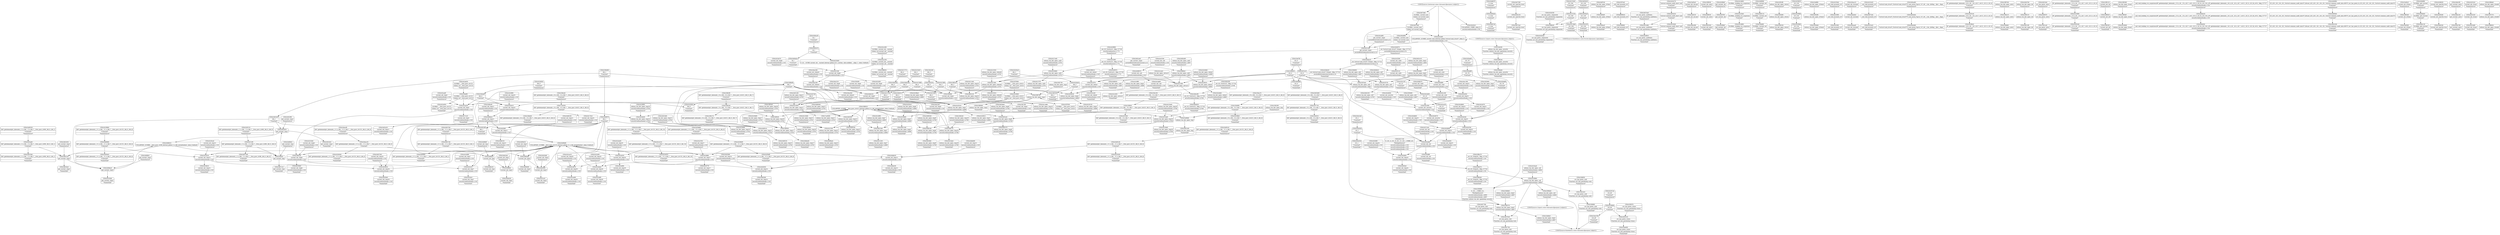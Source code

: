 digraph {
	CE0x53f6700 [shape=record,shape=Mrecord,label="{CE0x53f6700|selinux_tun_dev_open:_tmp1}"]
	CE0x53f4eb0 [shape=record,shape=Mrecord,label="{CE0x53f4eb0|selinux_tun_dev_open:_security|Function::selinux_tun_dev_open&Arg::security::|*SummSink*}"]
	CE0x5405740 [shape=record,shape=Mrecord,label="{CE0x5405740|i64*_getelementptr_inbounds_(_11_x_i64_,_11_x_i64_*___llvm_gcov_ctr125,_i64_0,_i64_1)|*Constant*}"]
	CE0x5412fc0 [shape=record,shape=Mrecord,label="{CE0x5412fc0|selinux_tun_dev_open:_tmp13|security/selinux/hooks.c,4703}"]
	CE0x5446670 [shape=record,shape=Mrecord,label="{CE0x5446670|i1_true|*Constant*|*SummSource*}"]
	CE0x53f94b0 [shape=record,shape=Mrecord,label="{CE0x53f94b0|selinux_tun_dev_open:_call|security/selinux/hooks.c,4694|*SummSink*}"]
	CE0x5424ad0 [shape=record,shape=Mrecord,label="{CE0x5424ad0|i64*_getelementptr_inbounds_(_2_x_i64_,_2_x_i64_*___llvm_gcov_ctr98,_i64_0,_i64_1)|*Constant*}"]
	CE0x5447290 [shape=record,shape=Mrecord,label="{CE0x5447290|current_sid:_land.lhs.true2|*SummSource*}"]
	CE0x54082b0 [shape=record,shape=Mrecord,label="{CE0x54082b0|selinux_tun_dev_open:_tmp9|security/selinux/hooks.c,4700|*SummSource*}"]
	CE0x5407440 [shape=record,shape=Mrecord,label="{CE0x5407440|GLOBAL:_current_task|Global_var:current_task}"]
	CE0x5434200 [shape=record,shape=Mrecord,label="{CE0x5434200|avc_has_perm:_requested|Function::avc_has_perm&Arg::requested::|*SummSource*}"]
	CE0x5412b50 [shape=record,shape=Mrecord,label="{CE0x5412b50|i64_5|*Constant*|*SummSource*}"]
	CE0x53f4d50 [shape=record,shape=Mrecord,label="{CE0x53f4d50|i32_0|*Constant*}"]
	CE0x540faf0 [shape=record,shape=Mrecord,label="{CE0x540faf0|selinux_tun_dev_open:_if.then}"]
	CE0x545e1b0 [shape=record,shape=Mrecord,label="{CE0x545e1b0|i32_1|*Constant*|*SummSource*}"]
	CE0x53f5f70 [shape=record,shape=Mrecord,label="{CE0x53f5f70|avc_has_perm:_tclass|Function::avc_has_perm&Arg::tclass::|*SummSource*}"]
	CE0x5405220 [shape=record,shape=Mrecord,label="{CE0x5405220|selinux_tun_dev_open:_tmp10|security/selinux/hooks.c,4703}"]
	CE0x5449b80 [shape=record,shape=Mrecord,label="{CE0x5449b80|COLLAPSED:_GCMRE___llvm_gcov_ctr125_internal_global_11_x_i64_zeroinitializer:_elem_0:default:}"]
	CE0x545f5e0 [shape=record,shape=Mrecord,label="{CE0x545f5e0|current_sid:_tmp24|security/selinux/hooks.c,220|*SummSink*}"]
	CE0x5434100 [shape=record,shape=Mrecord,label="{CE0x5434100|i32_128|*Constant*|*SummSink*}"]
	CE0x5419460 [shape=record,shape=Mrecord,label="{CE0x5419460|selinux_tun_dev_open:_tmp17|security/selinux/hooks.c,4705|*SummSource*}"]
	CE0x53fd7e0 [shape=record,shape=Mrecord,label="{CE0x53fd7e0|i64_2|*Constant*|*SummSink*}"]
	CE0x54074d0 [shape=record,shape=Mrecord,label="{CE0x54074d0|GLOBAL:_current_task|Global_var:current_task|*SummSource*}"]
	CE0x540f510 [shape=record,shape=Mrecord,label="{CE0x540f510|selinux_tun_dev_open:_tmp15|security/selinux/hooks.c,4704}"]
	CE0x53fece0 [shape=record,shape=Mrecord,label="{CE0x53fece0|i64*_getelementptr_inbounds_(_9_x_i64_,_9_x_i64_*___llvm_gcov_ctr413,_i64_0,_i64_6)|*Constant*|*SummSource*}"]
	CE0x5409fe0 [shape=record,shape=Mrecord,label="{CE0x5409fe0|current_sid:_tmp1}"]
	CE0x53f6a70 [shape=record,shape=Mrecord,label="{CE0x53f6a70|_ret_i32_%tmp24,_!dbg_!27742|security/selinux/hooks.c,220|*SummSource*}"]
	CE0x5409420 [shape=record,shape=Mrecord,label="{CE0x5409420|current_sid:_tmp2|*SummSource*}"]
	CE0x5424470 [shape=record,shape=Mrecord,label="{CE0x5424470|current_sid:_tmp8|security/selinux/hooks.c,218|*SummSource*}"]
	CE0x53f6f40 [shape=record,shape=Mrecord,label="{CE0x53f6f40|_call_void_mcount()_#3|*SummSink*}"]
	CE0x5417a10 [shape=record,shape=Mrecord,label="{CE0x5417a10|current_sid:_tmp5|security/selinux/hooks.c,218|*SummSink*}"]
	CE0x53fc680 [shape=record,shape=Mrecord,label="{CE0x53fc680|current_sid:_tmp4|security/selinux/hooks.c,218}"]
	CE0x544b3b0 [shape=record,shape=Mrecord,label="{CE0x544b3b0|i64_4|*Constant*}"]
	CE0x545f110 [shape=record,shape=Mrecord,label="{CE0x545f110|i64*_getelementptr_inbounds_(_2_x_i64_,_2_x_i64_*___llvm_gcov_ctr98,_i64_0,_i64_0)|*Constant*|*SummSource*}"]
	CE0x53f60d0 [shape=record,shape=Mrecord,label="{CE0x53f60d0|selinux_tun_dev_open:_tmp1|*SummSink*}"]
	CE0x545db60 [shape=record,shape=Mrecord,label="{CE0x545db60|current_sid:_tmp23|security/selinux/hooks.c,218|*SummSource*}"]
	CE0x5408fc0 [shape=record,shape=Mrecord,label="{CE0x5408fc0|get_current:_tmp3|*SummSource*}"]
	CE0x53f6e90 [shape=record,shape=Mrecord,label="{CE0x53f6e90|i64_1|*Constant*}"]
	CE0x53fdf30 [shape=record,shape=Mrecord,label="{CE0x53fdf30|avc_has_perm:_ssid|Function::avc_has_perm&Arg::ssid::|*SummSource*}"]
	CE0x5410860 [shape=record,shape=Mrecord,label="{CE0x5410860|selinux_tun_dev_open:_call3|security/selinux/hooks.c,4701}"]
	CE0x5433040 [shape=record,shape=Mrecord,label="{CE0x5433040|%struct.common_audit_data*_null|*Constant*|*SummSink*}"]
	CE0x54185c0 [shape=record,shape=Mrecord,label="{CE0x54185c0|selinux_tun_dev_open:_tmp6|security/selinux/hooks.c,4699|*SummSource*}"]
	CE0x541c3b0 [shape=record,shape=Mrecord,label="{CE0x541c3b0|selinux_tun_dev_open:_retval.0}"]
	CE0x541da00 [shape=record,shape=Mrecord,label="{CE0x541da00|current_sid:_tmp19|security/selinux/hooks.c,218|*SummSource*}"]
	CE0x54077f0 [shape=record,shape=Mrecord,label="{CE0x54077f0|avc_has_perm:_tsid|Function::avc_has_perm&Arg::tsid::|*SummSink*}"]
	CE0x542a820 [shape=record,shape=Mrecord,label="{CE0x542a820|GLOBAL:___llvm_gcov_ctr125|Global_var:__llvm_gcov_ctr125|*SummSource*}"]
	CE0x53f48b0 [shape=record,shape=Mrecord,label="{CE0x53f48b0|selinux_tun_dev_open:_tmp3|security/selinux/hooks.c,4697|*SummSource*}"]
	CE0x542af00 [shape=record,shape=Mrecord,label="{CE0x542af00|get_current:_tmp4|./arch/x86/include/asm/current.h,14|*SummSource*}"]
	CE0x544a3b0 [shape=record,shape=Mrecord,label="{CE0x544a3b0|current_sid:_tobool1|security/selinux/hooks.c,218|*SummSink*}"]
	CE0x54129f0 [shape=record,shape=Mrecord,label="{CE0x54129f0|i64_5|*Constant*}"]
	CE0x5415bb0 [shape=record,shape=Mrecord,label="{CE0x5415bb0|selinux_tun_dev_open:_tmp18|security/selinux/hooks.c,4708|*SummSink*}"]
	CE0x5414f90 [shape=record,shape=Mrecord,label="{CE0x5414f90|selinux_tun_dev_open:_tmp7|security/selinux/hooks.c,4699|*SummSource*}"]
	CE0x5407240 [shape=record,shape=Mrecord,label="{CE0x5407240|i64*_getelementptr_inbounds_(_2_x_i64_,_2_x_i64_*___llvm_gcov_ctr98,_i64_0,_i64_0)|*Constant*|*SummSink*}"]
	CE0x53faa70 [shape=record,shape=Mrecord,label="{CE0x53faa70|i64*_getelementptr_inbounds_(_9_x_i64_,_9_x_i64_*___llvm_gcov_ctr413,_i64_0,_i64_8)|*Constant*|*SummSource*}"]
	CE0x53f69c0 [shape=record,shape=Mrecord,label="{CE0x53f69c0|selinux_tun_dev_open:_call2|security/selinux/hooks.c,4697}"]
	CE0x5403ce0 [shape=record,shape=Mrecord,label="{CE0x5403ce0|selinux_tun_dev_open:_tmp8|security/selinux/hooks.c,4700}"]
	CE0x5449140 [shape=record,shape=Mrecord,label="{CE0x5449140|i64*_getelementptr_inbounds_(_11_x_i64_,_11_x_i64_*___llvm_gcov_ctr125,_i64_0,_i64_6)|*Constant*}"]
	CE0x54192c0 [shape=record,shape=Mrecord,label="{CE0x54192c0|selinux_tun_dev_open:_tmp5|security/selinux/hooks.c,4699}"]
	CE0x53ef220 [shape=record,shape=Mrecord,label="{CE0x53ef220|current_sid:_do.end}"]
	CE0x541e560 [shape=record,shape=Mrecord,label="{CE0x541e560|i64*_getelementptr_inbounds_(_11_x_i64_,_11_x_i64_*___llvm_gcov_ctr125,_i64_0,_i64_10)|*Constant*|*SummSource*}"]
	CE0x5432fd0 [shape=record,shape=Mrecord,label="{CE0x5432fd0|_ret_i32_%retval.0,_!dbg_!27728|security/selinux/avc.c,775}"]
	CE0x545b970 [shape=record,shape=Mrecord,label="{CE0x545b970|_ret_%struct.task_struct*_%tmp4,_!dbg_!27714|./arch/x86/include/asm/current.h,14|*SummSource*}"]
	CE0x540f020 [shape=record,shape=Mrecord,label="{CE0x540f020|current_sid:_entry}"]
	CE0x541e310 [shape=record,shape=Mrecord,label="{CE0x541e310|i64*_getelementptr_inbounds_(_11_x_i64_,_11_x_i64_*___llvm_gcov_ctr125,_i64_0,_i64_10)|*Constant*}"]
	CE0x541dc80 [shape=record,shape=Mrecord,label="{CE0x541dc80|current_sid:_tmp18|security/selinux/hooks.c,218|*SummSource*}"]
	CE0x54456c0 [shape=record,shape=Mrecord,label="{CE0x54456c0|i64*_getelementptr_inbounds_(_11_x_i64_,_11_x_i64_*___llvm_gcov_ctr125,_i64_0,_i64_8)|*Constant*|*SummSink*}"]
	CE0x545f7f0 [shape=record,shape=Mrecord,label="{CE0x545f7f0|get_current:_bb}"]
	CE0x5404230 [shape=record,shape=Mrecord,label="{CE0x5404230|selinux_tun_dev_open:_sid7|security/selinux/hooks.c,4705|*SummSink*}"]
	CE0x545e350 [shape=record,shape=Mrecord,label="{CE0x545e350|i32_1|*Constant*|*SummSink*}"]
	CE0x541f290 [shape=record,shape=Mrecord,label="{CE0x541f290|current_sid:_call4|security/selinux/hooks.c,218|*SummSource*}"]
	CE0x53f9930 [shape=record,shape=Mrecord,label="{CE0x53f9930|current_sid:_entry|*SummSource*}"]
	CE0x5419c30 [shape=record,shape=Mrecord,label="{CE0x5419c30|current_sid:_tmp15|security/selinux/hooks.c,218}"]
	CE0x5414800 [shape=record,shape=Mrecord,label="{CE0x5414800|GLOBAL:_lockdep_rcu_suspicious|*Constant*|*SummSource*}"]
	CE0x5404860 [shape=record,shape=Mrecord,label="{CE0x5404860|i32_0|*Constant*|*SummSink*}"]
	CE0x5400110 [shape=record,shape=Mrecord,label="{CE0x5400110|GLOBAL:_current_sid|*Constant*}"]
	CE0x53fa6f0 [shape=record,shape=Mrecord,label="{CE0x53fa6f0|GLOBAL:___llvm_gcov_ctr125|Global_var:__llvm_gcov_ctr125}"]
	CE0x5444240 [shape=record,shape=Mrecord,label="{CE0x5444240|current_sid:_tmp1|*SummSource*}"]
	CE0x5414b80 [shape=record,shape=Mrecord,label="{CE0x5414b80|current_sid:_call|security/selinux/hooks.c,218|*SummSink*}"]
	CE0x545c870 [shape=record,shape=Mrecord,label="{CE0x545c870|current_sid:_tmp21|security/selinux/hooks.c,218|*SummSink*}"]
	CE0x544ac20 [shape=record,shape=Mrecord,label="{CE0x544ac20|i64*_getelementptr_inbounds_(_11_x_i64_,_11_x_i64_*___llvm_gcov_ctr125,_i64_0,_i64_0)|*Constant*}"]
	CE0x5406cf0 [shape=record,shape=Mrecord,label="{CE0x5406cf0|current_sid:_tmp11|security/selinux/hooks.c,218|*SummSource*}"]
	CE0x540e380 [shape=record,shape=Mrecord,label="{CE0x540e380|current_sid:_do.end|*SummSink*}"]
	CE0x5443bf0 [shape=record,shape=Mrecord,label="{CE0x5443bf0|current_sid:_tmp12|security/selinux/hooks.c,218}"]
	CE0x54198b0 [shape=record,shape=Mrecord,label="{CE0x54198b0|i64*_getelementptr_inbounds_(_11_x_i64_,_11_x_i64_*___llvm_gcov_ctr125,_i64_0,_i64_8)|*Constant*|*SummSource*}"]
	CE0x540f090 [shape=record,shape=Mrecord,label="{CE0x540f090|GLOBAL:_current_sid|*Constant*|*SummSource*}"]
	CE0x541ea10 [shape=record,shape=Mrecord,label="{CE0x541ea10|current_sid:_tmp20|security/selinux/hooks.c,218|*SummSource*}"]
	CE0x5401f90 [shape=record,shape=Mrecord,label="{CE0x5401f90|get_current:_tmp1|*SummSource*}"]
	CE0x542aaf0 [shape=record,shape=Mrecord,label="{CE0x542aaf0|current_sid:_tmp5|security/selinux/hooks.c,218|*SummSource*}"]
	CE0x53f8250 [shape=record,shape=Mrecord,label="{CE0x53f8250|current_sid:_tmp6|security/selinux/hooks.c,218}"]
	CE0x53fc910 [shape=record,shape=Mrecord,label="{CE0x53fc910|i64*_getelementptr_inbounds_(_9_x_i64_,_9_x_i64_*___llvm_gcov_ctr413,_i64_0,_i64_0)|*Constant*|*SummSink*}"]
	CE0x540be40 [shape=record,shape=Mrecord,label="{CE0x540be40|selinux_tun_dev_open:_tmp17|security/selinux/hooks.c,4705|*SummSink*}"]
	CE0x53f4330 [shape=record,shape=Mrecord,label="{CE0x53f4330|selinux_tun_dev_open:_return|*SummSink*}"]
	CE0x5420680 [shape=record,shape=Mrecord,label="{CE0x5420680|i32_218|*Constant*}"]
	CE0x53febd0 [shape=record,shape=Mrecord,label="{CE0x53febd0|i64*_getelementptr_inbounds_(_9_x_i64_,_9_x_i64_*___llvm_gcov_ctr413,_i64_0,_i64_6)|*Constant*|*SummSink*}"]
	CE0x53f2b60 [shape=record,shape=Mrecord,label="{CE0x53f2b60|selinux_tun_dev_open:_if.then5|*SummSink*}"]
	CE0x5401bf0 [shape=record,shape=Mrecord,label="{CE0x5401bf0|i64_1|*Constant*|*SummSink*}"]
	CE0x5417f70 [shape=record,shape=Mrecord,label="{CE0x5417f70|selinux_tun_dev_open:_call3|security/selinux/hooks.c,4701|*SummSink*}"]
	CE0x53ff500 [shape=record,shape=Mrecord,label="{CE0x53ff500|selinux_tun_dev_open:_tmp17|security/selinux/hooks.c,4705}"]
	CE0x54103b0 [shape=record,shape=Mrecord,label="{CE0x54103b0|get_current:_tmp3|*SummSink*}"]
	CE0x53fa100 [shape=record,shape=Mrecord,label="{CE0x53fa100|i64*_getelementptr_inbounds_(_9_x_i64_,_9_x_i64_*___llvm_gcov_ctr413,_i64_0,_i64_3)|*Constant*|*SummSource*}"]
	CE0x5405f30 [shape=record,shape=Mrecord,label="{CE0x5405f30|selinux_tun_dev_open:_tmp12|security/selinux/hooks.c,4703}"]
	CE0x5403f40 [shape=record,shape=Mrecord,label="{CE0x5403f40|selinux_tun_dev_open:_tmp9|security/selinux/hooks.c,4700|*SummSink*}"]
	CE0x540e3f0 [shape=record,shape=Mrecord,label="{CE0x540e3f0|_ret_i32_%retval.0,_!dbg_!27734|security/selinux/hooks.c,4708}"]
	CE0x54217e0 [shape=record,shape=Mrecord,label="{CE0x54217e0|0:_i32,_4:_i32,_8:_i32,_12:_i32,_:_CMRE_4,8_|*MultipleSource*|security/selinux/hooks.c,218|security/selinux/hooks.c,218|security/selinux/hooks.c,220}"]
	CE0x53efbe0 [shape=record,shape=Mrecord,label="{CE0x53efbe0|selinux_tun_dev_open:_tmp3|security/selinux/hooks.c,4697|*SummSink*}"]
	CE0x545f4f0 [shape=record,shape=Mrecord,label="{CE0x545f4f0|current_sid:_tmp24|security/selinux/hooks.c,220|*SummSource*}"]
	CE0x54016c0 [shape=record,shape=Mrecord,label="{CE0x54016c0|get_current:_tmp1|*SummSink*}"]
	CE0x53f4280 [shape=record,shape=Mrecord,label="{CE0x53f4280|selinux_tun_dev_open:_tmp|*SummSource*}"]
	"CONST[source:2(external),value:2(dynamic)][purpose:{subject}]"
	CE0x53f53f0 [shape=record,shape=Mrecord,label="{CE0x53f53f0|selinux_tun_dev_open:_return|*SummSource*}"]
	CE0x5449b10 [shape=record,shape=Mrecord,label="{CE0x5449b10|current_sid:_tmp}"]
	CE0x5429b90 [shape=record,shape=Mrecord,label="{CE0x5429b90|i64*_getelementptr_inbounds_(_11_x_i64_,_11_x_i64_*___llvm_gcov_ctr125,_i64_0,_i64_9)|*Constant*}"]
	CE0x53f82c0 [shape=record,shape=Mrecord,label="{CE0x53f82c0|i64_2|*Constant*}"]
	CE0x53f62e0 [shape=record,shape=Mrecord,label="{CE0x53f62e0|selinux_tun_dev_open:_security|Function::selinux_tun_dev_open&Arg::security::}"]
	CE0x5416e10 [shape=record,shape=Mrecord,label="{CE0x5416e10|current_sid:_tmp10|security/selinux/hooks.c,218}"]
	CE0x545e4b0 [shape=record,shape=Mrecord,label="{CE0x545e4b0|current_sid:_sid|security/selinux/hooks.c,220}"]
	CE0x541d700 [shape=record,shape=Mrecord,label="{CE0x541d700|current_sid:_tmp17|security/selinux/hooks.c,218|*SummSource*}"]
	CE0x54616a0 [shape=record,shape=Mrecord,label="{CE0x54616a0|get_current:_tmp2|*SummSink*}"]
	CE0x5405bc0 [shape=record,shape=Mrecord,label="{CE0x5405bc0|i32_128|*Constant*}"]
	CE0x5409ba0 [shape=record,shape=Mrecord,label="{CE0x5409ba0|selinux_tun_dev_open:_tmp13|security/selinux/hooks.c,4703|*SummSink*}"]
	CE0x545c4d0 [shape=record,shape=Mrecord,label="{CE0x545c4d0|COLLAPSED:_GCMRE_current_task_external_global_%struct.task_struct*:_elem_0::|security/selinux/hooks.c,218}"]
	CE0x5415770 [shape=record,shape=Mrecord,label="{CE0x5415770|i64_4|*Constant*|*SummSource*}"]
	CE0x5402420 [shape=record,shape=Mrecord,label="{CE0x5402420|i64_1|*Constant*}"]
	CE0x5414890 [shape=record,shape=Mrecord,label="{CE0x5414890|GLOBAL:_lockdep_rcu_suspicious|*Constant*|*SummSink*}"]
	CE0x5406610 [shape=record,shape=Mrecord,label="{CE0x5406610|COLLAPSED:_GCMRE___llvm_gcov_ctr98_internal_global_2_x_i64_zeroinitializer:_elem_0:default:}"]
	CE0x542b150 [shape=record,shape=Mrecord,label="{CE0x542b150|current_sid:_land.lhs.true2}"]
	CE0x5429d60 [shape=record,shape=Mrecord,label="{CE0x5429d60|i64*_getelementptr_inbounds_(_11_x_i64_,_11_x_i64_*___llvm_gcov_ctr125,_i64_0,_i64_9)|*Constant*|*SummSource*}"]
	CE0x544c3e0 [shape=record,shape=Mrecord,label="{CE0x544c3e0|current_sid:_tmp9|security/selinux/hooks.c,218|*SummSink*}"]
	CE0x69090c0 [shape=record,shape=Mrecord,label="{CE0x69090c0|_call_void_mcount()_#3}"]
	CE0x53fa980 [shape=record,shape=Mrecord,label="{CE0x53fa980|i64*_getelementptr_inbounds_(_9_x_i64_,_9_x_i64_*___llvm_gcov_ctr413,_i64_0,_i64_8)|*Constant*}"]
	CE0x5431d60 [shape=record,shape=Mrecord,label="{CE0x5431d60|avc_has_perm:_auditdata|Function::avc_has_perm&Arg::auditdata::}"]
	CE0x545dd30 [shape=record,shape=Mrecord,label="{CE0x545dd30|current_sid:_tmp23|security/selinux/hooks.c,218|*SummSink*}"]
	CE0x5401e10 [shape=record,shape=Mrecord,label="{CE0x5401e10|selinux_tun_dev_open:_tmp2|security/selinux/hooks.c,4693|*SummSource*}"]
	CE0x5423fa0 [shape=record,shape=Mrecord,label="{CE0x5423fa0|_call_void_mcount()_#3|*SummSource*}"]
	CE0x53f7950 [shape=record,shape=Mrecord,label="{CE0x53f7950|GLOBAL:___llvm_gcov_ctr413|Global_var:__llvm_gcov_ctr413|*SummSink*}"]
	CE0x544aa10 [shape=record,shape=Mrecord,label="{CE0x544aa10|current_sid:_do.body|*SummSource*}"]
	CE0x541e680 [shape=record,shape=Mrecord,label="{CE0x541e680|current_sid:_tmp19|security/selinux/hooks.c,218|*SummSink*}"]
	CE0x54155e0 [shape=record,shape=Mrecord,label="{CE0x54155e0|i64_5|*Constant*|*SummSink*}"]
	CE0x5419150 [shape=record,shape=Mrecord,label="{CE0x5419150|selinux_tun_dev_open:_tmp4|security/selinux/hooks.c,4699|*SummSink*}"]
	CE0x5419ca0 [shape=record,shape=Mrecord,label="{CE0x5419ca0|current_sid:_tmp15|security/selinux/hooks.c,218|*SummSource*}"]
	CE0x541f110 [shape=record,shape=Mrecord,label="{CE0x541f110|current_sid:_call4|security/selinux/hooks.c,218}"]
	CE0x53ee700 [shape=record,shape=Mrecord,label="{CE0x53ee700|i16_49|*Constant*|*SummSink*}"]
	CE0x541f3f0 [shape=record,shape=Mrecord,label="{CE0x541f3f0|_call_void_mcount()_#3|*SummSink*}"]
	CE0x54075e0 [shape=record,shape=Mrecord,label="{CE0x54075e0|_call_void_mcount()_#3}"]
	CE0x545bdf0 [shape=record,shape=Mrecord,label="{CE0x545bdf0|i32_78|*Constant*|*SummSink*}"]
	CE0x54187a0 [shape=record,shape=Mrecord,label="{CE0x54187a0|i16_49|*Constant*|*SummSource*}"]
	CE0x53f2890 [shape=record,shape=Mrecord,label="{CE0x53f2890|selinux_tun_dev_open:_tmp2|security/selinux/hooks.c,4693}"]
	CE0x5445850 [shape=record,shape=Mrecord,label="{CE0x5445850|current_sid:_tmp14|security/selinux/hooks.c,218}"]
	CE0x545c780 [shape=record,shape=Mrecord,label="{CE0x545c780|current_sid:_tmp21|security/selinux/hooks.c,218|*SummSource*}"]
	CE0x54109b0 [shape=record,shape=Mrecord,label="{CE0x54109b0|selinux_tun_dev_open:_call|security/selinux/hooks.c,4694}"]
	CE0x53ef3a0 [shape=record,shape=Mrecord,label="{CE0x53ef3a0|current_sid:_do.end|*SummSource*}"]
	CE0x540a9a0 [shape=record,shape=Mrecord,label="{CE0x540a9a0|%struct.task_struct*_(%struct.task_struct**)*_asm_movq_%gs:$_1:P_,$0_,_r,im,_dirflag_,_fpsr_,_flags_}"]
	CE0x53f7720 [shape=record,shape=Mrecord,label="{CE0x53f7720|i64*_getelementptr_inbounds_(_9_x_i64_,_9_x_i64_*___llvm_gcov_ctr413,_i64_0,_i64_0)|*Constant*}"]
	CE0x5405d10 [shape=record,shape=Mrecord,label="{CE0x5405d10|%struct.common_audit_data*_null|*Constant*}"]
	CE0x5421b20 [shape=record,shape=Mrecord,label="{CE0x5421b20|_call_void_mcount()_#3|*SummSource*}"]
	CE0x5449550 [shape=record,shape=Mrecord,label="{CE0x5449550|i64*_getelementptr_inbounds_(_2_x_i64_,_2_x_i64_*___llvm_gcov_ctr98,_i64_0,_i64_1)|*Constant*|*SummSource*}"]
	CE0x54298c0 [shape=record,shape=Mrecord,label="{CE0x54298c0|i8*_getelementptr_inbounds_(_45_x_i8_,_45_x_i8_*_.str12,_i32_0,_i32_0)|*Constant*|*SummSink*}"]
	CE0x5404a30 [shape=record,shape=Mrecord,label="{CE0x5404a30|i8_1|*Constant*|*SummSource*}"]
	CE0x5405180 [shape=record,shape=Mrecord,label="{CE0x5405180|selinux_tun_dev_open:_tmp11|security/selinux/hooks.c,4703|*SummSource*}"]
	CE0x53fb3f0 [shape=record,shape=Mrecord,label="{CE0x53fb3f0|i64*_getelementptr_inbounds_(_9_x_i64_,_9_x_i64_*___llvm_gcov_ctr413,_i64_0,_i64_7)|*Constant*|*SummSource*}"]
	CE0x5409f00 [shape=record,shape=Mrecord,label="{CE0x5409f00|i64*_getelementptr_inbounds_(_11_x_i64_,_11_x_i64_*___llvm_gcov_ctr125,_i64_0,_i64_1)|*Constant*|*SummSink*}"]
	CE0x54297e0 [shape=record,shape=Mrecord,label="{CE0x54297e0|i8*_getelementptr_inbounds_(_45_x_i8_,_45_x_i8_*_.str12,_i32_0,_i32_0)|*Constant*}"]
	CE0x54081d0 [shape=record,shape=Mrecord,label="{CE0x54081d0|selinux_tun_dev_open:_tmp9|security/selinux/hooks.c,4700}"]
	CE0x542f820 [shape=record,shape=Mrecord,label="{CE0x542f820|avc_has_perm:_auditdata|Function::avc_has_perm&Arg::auditdata::|*SummSink*}"]
	CE0x53ee800 [shape=record,shape=Mrecord,label="{CE0x53ee800|avc_has_perm:_tclass|Function::avc_has_perm&Arg::tclass::|*SummSink*}"]
	CE0x540f220 [shape=record,shape=Mrecord,label="{CE0x540f220|selinux_tun_dev_open:_tmp15|security/selinux/hooks.c,4704|*SummSink*}"]
	CE0x541e870 [shape=record,shape=Mrecord,label="{CE0x541e870|current_sid:_tmp20|security/selinux/hooks.c,218}"]
	CE0x545d3c0 [shape=record,shape=Mrecord,label="{CE0x545d3c0|COLLAPSED:_CMRE:_elem_0::|security/selinux/hooks.c,218}"]
	CE0x53fa4e0 [shape=record,shape=Mrecord,label="{CE0x53fa4e0|i64_0|*Constant*}"]
	CE0x54235b0 [shape=record,shape=Mrecord,label="{CE0x54235b0|current_sid:_tmp6|security/selinux/hooks.c,218|*SummSource*}"]
	CE0x5404ba0 [shape=record,shape=Mrecord,label="{CE0x5404ba0|i8_1|*Constant*|*SummSink*}"]
	CE0x5423f00 [shape=record,shape=Mrecord,label="{CE0x5423f00|_call_void_mcount()_#3}"]
	CE0x53f4bf0 [shape=record,shape=Mrecord,label="{CE0x53f4bf0|selinux_tun_dev_open:_entry|*SummSink*}"]
	CE0x54037d0 [shape=record,shape=Mrecord,label="{CE0x54037d0|current_sid:_tmp16|security/selinux/hooks.c,218|*SummSource*}"]
	CE0x54047b0 [shape=record,shape=Mrecord,label="{CE0x54047b0|selinux_tun_dev_open:_bb|*SummSource*}"]
	CE0x541dba0 [shape=record,shape=Mrecord,label="{CE0x541dba0|current_sid:_tmp18|security/selinux/hooks.c,218}"]
	CE0x5400f70 [shape=record,shape=Mrecord,label="{CE0x5400f70|avc_has_perm:_entry}"]
	CE0x53f4490 [shape=record,shape=Mrecord,label="{CE0x53f4490|i64_1|*Constant*|*SummSource*}"]
	CE0x5420540 [shape=record,shape=Mrecord,label="{CE0x5420540|i8*_getelementptr_inbounds_(_25_x_i8_,_25_x_i8_*_.str3,_i32_0,_i32_0)|*Constant*|*SummSink*}"]
	CE0x54196b0 [shape=record,shape=Mrecord,label="{CE0x54196b0|i64*_getelementptr_inbounds_(_9_x_i64_,_9_x_i64_*___llvm_gcov_ctr413,_i64_0,_i64_8)|*Constant*|*SummSink*}"]
	CE0x53f9120 [shape=record,shape=Mrecord,label="{CE0x53f9120|current_sid:_bb|*SummSource*}"]
	CE0x545be60 [shape=record,shape=Mrecord,label="{CE0x545be60|i32_78|*Constant*|*SummSource*}"]
	CE0x542d5a0 [shape=record,shape=Mrecord,label="{CE0x542d5a0|i64_2|*Constant*|*SummSource*}"]
	CE0x545e030 [shape=record,shape=Mrecord,label="{CE0x545e030|i32_1|*Constant*}"]
	CE0x545d070 [shape=record,shape=Mrecord,label="{CE0x545d070|current_sid:_security|security/selinux/hooks.c,218|*SummSink*}"]
	CE0x53f0580 [shape=record,shape=Mrecord,label="{CE0x53f0580|selinux_tun_dev_open:_if.end|*SummSource*}"]
	CE0x544aae0 [shape=record,shape=Mrecord,label="{CE0x544aae0|current_sid:_do.body|*SummSink*}"]
	CE0x5404ec0 [shape=record,shape=Mrecord,label="{CE0x5404ec0|_call_void_lockdep_rcu_suspicious(i8*_getelementptr_inbounds_(_25_x_i8_,_25_x_i8_*_.str3,_i32_0,_i32_0),_i32_218,_i8*_getelementptr_inbounds_(_45_x_i8_,_45_x_i8_*_.str12,_i32_0,_i32_0))_#10,_!dbg_!27727|security/selinux/hooks.c,218|*SummSource*}"]
	CE0x540a890 [shape=record,shape=Mrecord,label="{CE0x540a890|GLOBAL:_current_task|Global_var:current_task|*SummSink*}"]
	CE0x54057b0 [shape=record,shape=Mrecord,label="{CE0x54057b0|i64*_getelementptr_inbounds_(_11_x_i64_,_11_x_i64_*___llvm_gcov_ctr125,_i64_0,_i64_1)|*Constant*|*SummSource*}"]
	CE0x5418ff0 [shape=record,shape=Mrecord,label="{CE0x5418ff0|selinux_tun_dev_open:_tmp4|security/selinux/hooks.c,4699|*SummSource*}"]
	CE0x544b520 [shape=record,shape=Mrecord,label="{CE0x544b520|current_sid:_tmp9|security/selinux/hooks.c,218}"]
	CE0x53f97d0 [shape=record,shape=Mrecord,label="{CE0x53f97d0|selinux_tun_dev_open:_entry|*SummSource*}"]
	CE0x54130d0 [shape=record,shape=Mrecord,label="{CE0x54130d0|selinux_tun_dev_open:_tmp13|security/selinux/hooks.c,4703|*SummSource*}"]
	CE0x542e6d0 [shape=record,shape=Mrecord,label="{CE0x542e6d0|selinux_tun_dev_open:_tobool|security/selinux/hooks.c,4699|*SummSink*}"]
	CE0x71a91f0 [shape=record,shape=Mrecord,label="{CE0x71a91f0|i64*_getelementptr_inbounds_(_9_x_i64_,_9_x_i64_*___llvm_gcov_ctr413,_i64_0,_i64_6)|*Constant*}"]
	CE0x5402820 [shape=record,shape=Mrecord,label="{CE0x5402820|get_current:_tmp1}"]
	CE0x542a280 [shape=record,shape=Mrecord,label="{CE0x542a280|GLOBAL:_current_sid.__warned|Global_var:current_sid.__warned|*SummSource*}"]
	CE0x5418f00 [shape=record,shape=Mrecord,label="{CE0x5418f00|selinux_tun_dev_open:_tmp14|security/selinux/hooks.c,4704|*SummSource*}"]
	CE0x54093b0 [shape=record,shape=Mrecord,label="{CE0x54093b0|current_sid:_tmp2}"]
	CE0x545ce30 [shape=record,shape=Mrecord,label="{CE0x545ce30|i32_22|*Constant*|*SummSink*}"]
	CE0x53f5730 [shape=record,shape=Mrecord,label="{CE0x53f5730|selinux_tun_dev_open:_tmp1|*SummSource*}"]
	CE0x54188a0 [shape=record,shape=Mrecord,label="{CE0x54188a0|selinux_tun_dev_open:_tmp5|security/selinux/hooks.c,4699|*SummSource*}"]
	CE0x5410aa0 [shape=record,shape=Mrecord,label="{CE0x5410aa0|selinux_tun_dev_open:_call|security/selinux/hooks.c,4694|*SummSource*}"]
	CE0x5421f40 [shape=record,shape=Mrecord,label="{CE0x5421f40|i64*_getelementptr_inbounds_(_9_x_i64_,_9_x_i64_*___llvm_gcov_ctr413,_i64_0,_i64_3)|*Constant*|*SummSink*}"]
	CE0x5402b60 [shape=record,shape=Mrecord,label="{CE0x5402b60|i64*_getelementptr_inbounds_(_9_x_i64_,_9_x_i64_*___llvm_gcov_ctr413,_i64_0,_i64_0)|*Constant*|*SummSource*}"]
	"CONST[source:0(mediator),value:2(dynamic)][purpose:{object}]"
	CE0x5401030 [shape=record,shape=Mrecord,label="{CE0x5401030|i32_(i32,_i32,_i16,_i32,_%struct.common_audit_data*)*_bitcast_(i32_(i32,_i32,_i16,_i32,_%struct.common_audit_data.495*)*_avc_has_perm_to_i32_(i32,_i32,_i16,_i32,_%struct.common_audit_data*)*)|*Constant*|*SummSink*}"]
	CE0x5415da0 [shape=record,shape=Mrecord,label="{CE0x5415da0|selinux_tun_dev_open:_tmp19|security/selinux/hooks.c,4708|*SummSink*}"]
	CE0x53ef590 [shape=record,shape=Mrecord,label="{CE0x53ef590|current_sid:_if.then|*SummSink*}"]
	CE0x53fda10 [shape=record,shape=Mrecord,label="{CE0x53fda10|selinux_tun_dev_open:_entry}"]
	CE0x544bc00 [shape=record,shape=Mrecord,label="{CE0x544bc00|current_sid:_tmp13|security/selinux/hooks.c,218|*SummSink*}"]
	CE0x53ef7f0 [shape=record,shape=Mrecord,label="{CE0x53ef7f0|i32_0|*Constant*|*SummSource*}"]
	CE0x5448100 [shape=record,shape=Mrecord,label="{CE0x5448100|current_sid:_tmp12|security/selinux/hooks.c,218|*SummSource*}"]
	CE0x54467e0 [shape=record,shape=Mrecord,label="{CE0x54467e0|i1_true|*Constant*|*SummSink*}"]
	CE0x540dde0 [shape=record,shape=Mrecord,label="{CE0x540dde0|GLOBAL:_get_current|*Constant*}"]
	CE0x53ff5d0 [shape=record,shape=Mrecord,label="{CE0x53ff5d0|selinux_tun_dev_open:_if.end}"]
	CE0x544a9a0 [shape=record,shape=Mrecord,label="{CE0x544a9a0|current_sid:_do.body}"]
	CE0x5415100 [shape=record,shape=Mrecord,label="{CE0x5415100|selinux_tun_dev_open:_tmp7|security/selinux/hooks.c,4699|*SummSink*}"]
	CE0x540f7e0 [shape=record,shape=Mrecord,label="{CE0x540f7e0|selinux_tun_dev_open:_if.then|*SummSource*}"]
	CE0x54463b0 [shape=record,shape=Mrecord,label="{CE0x54463b0|current_sid:_tmp14|security/selinux/hooks.c,218|*SummSink*}"]
	CE0x540aa80 [shape=record,shape=Mrecord,label="{CE0x540aa80|%struct.task_struct*_(%struct.task_struct**)*_asm_movq_%gs:$_1:P_,$0_,_r,im,_dirflag_,_fpsr_,_flags_|*SummSource*}"]
	CE0x540e130 [shape=record,shape=Mrecord,label="{CE0x540e130|GLOBAL:_get_current|*Constant*|*SummSink*}"]
	CE0x5400f00 [shape=record,shape=Mrecord,label="{CE0x5400f00|i32_(i32,_i32,_i16,_i32,_%struct.common_audit_data*)*_bitcast_(i32_(i32,_i32,_i16,_i32,_%struct.common_audit_data.495*)*_avc_has_perm_to_i32_(i32,_i32,_i16,_i32,_%struct.common_audit_data*)*)|*Constant*|*SummSource*}"]
	CE0x5411fe0 [shape=record,shape=Mrecord,label="{CE0x5411fe0|selinux_tun_dev_open:_tobool4|security/selinux/hooks.c,4703}"]
	"CONST[source:0(mediator),value:0(static)][purpose:{operation}]"
	CE0x5409670 [shape=record,shape=Mrecord,label="{CE0x5409670|current_sid:_call|security/selinux/hooks.c,218}"]
	CE0x542f890 [shape=record,shape=Mrecord,label="{CE0x542f890|_ret_i32_%retval.0,_!dbg_!27728|security/selinux/avc.c,775|*SummSource*}"]
	CE0x53f74c0 [shape=record,shape=Mrecord,label="{CE0x53f74c0|_call_void_mcount()_#3|*SummSource*}"]
	CE0x545c0f0 [shape=record,shape=Mrecord,label="{CE0x545c0f0|current_sid:_cred|security/selinux/hooks.c,218|*SummSource*}"]
	CE0x5436560 [shape=record,shape=Mrecord,label="{CE0x5436560|current_sid:_land.lhs.true}"]
	CE0x540e2f0 [shape=record,shape=Mrecord,label="{CE0x540e2f0|get_current:_entry|*SummSource*}"]
	CE0x53f0210 [shape=record,shape=Mrecord,label="{CE0x53f0210|selinux_tun_dev_open:_bb}"]
	CE0x5448220 [shape=record,shape=Mrecord,label="{CE0x5448220|current_sid:_tmp12|security/selinux/hooks.c,218|*SummSink*}"]
	CE0x53f54f0 [shape=record,shape=Mrecord,label="{CE0x53f54f0|selinux_tun_dev_open:_if.then5}"]
	CE0x53f4960 [shape=record,shape=Mrecord,label="{CE0x53f4960|0:_i32,_:_CMRE_0,4_|*MultipleSource*|security/selinux/hooks.c,4693|security/selinux/hooks.c,4697|Function::selinux_tun_dev_open&Arg::security::}"]
	CE0x53f6440 [shape=record,shape=Mrecord,label="{CE0x53f6440|_ret_i32_%tmp24,_!dbg_!27742|security/selinux/hooks.c,220|*SummSink*}"]
	CE0x53ff1d0 [shape=record,shape=Mrecord,label="{CE0x53ff1d0|selinux_tun_dev_open:_tmp16|security/selinux/hooks.c,4705|*SummSource*}"]
	CE0x545f9b0 [shape=record,shape=Mrecord,label="{CE0x545f9b0|get_current:_bb|*SummSink*}"]
	CE0x7041ca0 [shape=record,shape=Mrecord,label="{CE0x7041ca0|avc_has_perm:_entry|*SummSink*}"]
	CE0x53f8830 [shape=record,shape=Mrecord,label="{CE0x53f8830|GLOBAL:_current_sid.__warned|Global_var:current_sid.__warned|*SummSink*}"]
	CE0x53fc610 [shape=record,shape=Mrecord,label="{CE0x53fc610|i64_3|*Constant*|*SummSink*}"]
	CE0x5415700 [shape=record,shape=Mrecord,label="{CE0x5415700|i64_4|*Constant*|*SummSink*}"]
	CE0x545c650 [shape=record,shape=Mrecord,label="{CE0x545c650|current_sid:_tmp21|security/selinux/hooks.c,218}"]
	CE0x54209b0 [shape=record,shape=Mrecord,label="{CE0x54209b0|i32_218|*Constant*|*SummSink*}"]
	CE0x7041d10 [shape=record,shape=Mrecord,label="{CE0x7041d10|avc_has_perm:_ssid|Function::avc_has_perm&Arg::ssid::}"]
	CE0x54464e0 [shape=record,shape=Mrecord,label="{CE0x54464e0|i1_true|*Constant*}"]
	CE0x54169c0 [shape=record,shape=Mrecord,label="{CE0x54169c0|i64_0|*Constant*|*SummSink*}"]
	CE0x5407da0 [shape=record,shape=Mrecord,label="{CE0x5407da0|avc_has_perm:_auditdata|Function::avc_has_perm&Arg::auditdata::|*SummSource*}"]
	CE0x5403de0 [shape=record,shape=Mrecord,label="{CE0x5403de0|selinux_tun_dev_open:_tmp8|security/selinux/hooks.c,4700|*SummSource*}"]
	"CONST[source:1(input),value:2(dynamic)][purpose:{subject}]"
	CE0x53ff240 [shape=record,shape=Mrecord,label="{CE0x53ff240|selinux_tun_dev_open:_tmp16|security/selinux/hooks.c,4705|*SummSink*}"]
	CE0x5420430 [shape=record,shape=Mrecord,label="{CE0x5420430|i8*_getelementptr_inbounds_(_25_x_i8_,_25_x_i8_*_.str3,_i32_0,_i32_0)|*Constant*|*SummSource*}"]
	CE0x53f4800 [shape=record,shape=Mrecord,label="{CE0x53f4800|selinux_tun_dev_open:_sid1|security/selinux/hooks.c,4697|*SummSource*}"]
	CE0x5422f70 [shape=record,shape=Mrecord,label="{CE0x5422f70|current_sid:_tobool|security/selinux/hooks.c,218}"]
	CE0x542f970 [shape=record,shape=Mrecord,label="{CE0x542f970|_ret_i32_%retval.0,_!dbg_!27728|security/selinux/avc.c,775|*SummSink*}"]
	CE0x5403c70 [shape=record,shape=Mrecord,label="{CE0x5403c70|selinux_tun_dev_open:_tmp8|security/selinux/hooks.c,4700|*SummSink*}"]
	CE0x544a280 [shape=record,shape=Mrecord,label="{CE0x544a280|current_sid:_tobool1|security/selinux/hooks.c,218|*SummSource*}"]
	"CONST[source:1(input),value:2(dynamic)][purpose:{object}]"
	CE0x5421bc0 [shape=record,shape=Mrecord,label="{CE0x5421bc0|_call_void_mcount()_#3|*SummSink*}"]
	CE0x5421c60 [shape=record,shape=Mrecord,label="{CE0x5421c60|get_current:_tmp4|./arch/x86/include/asm/current.h,14}"]
	CE0x542aa30 [shape=record,shape=Mrecord,label="{CE0x542aa30|current_sid:_tmp5|security/selinux/hooks.c,218}"]
	CE0x541e020 [shape=record,shape=Mrecord,label="{CE0x541e020|current_sid:_tmp19|security/selinux/hooks.c,218}"]
	CE0x53f8010 [shape=record,shape=Mrecord,label="{CE0x53f8010|current_sid:_tobool|security/selinux/hooks.c,218|*SummSource*}"]
	CE0x5412910 [shape=record,shape=Mrecord,label="{CE0x5412910|selinux_tun_dev_open:_tobool4|security/selinux/hooks.c,4703|*SummSink*}"]
	CE0x5422640 [shape=record,shape=Mrecord,label="{CE0x5422640|0:_i8,_:_GCMR_current_sid.__warned_internal_global_i8_0,_section_.data.unlikely_,_align_1:_elem_0:default:}"]
	CE0x5404f30 [shape=record,shape=Mrecord,label="{CE0x5404f30|_call_void_lockdep_rcu_suspicious(i8*_getelementptr_inbounds_(_25_x_i8_,_25_x_i8_*_.str3,_i32_0,_i32_0),_i32_218,_i8*_getelementptr_inbounds_(_45_x_i8_,_45_x_i8_*_.str12,_i32_0,_i32_0))_#10,_!dbg_!27727|security/selinux/hooks.c,218|*SummSink*}"]
	CE0x5429ef0 [shape=record,shape=Mrecord,label="{CE0x5429ef0|i64*_getelementptr_inbounds_(_11_x_i64_,_11_x_i64_*___llvm_gcov_ctr125,_i64_0,_i64_9)|*Constant*|*SummSink*}"]
	CE0x53f2900 [shape=record,shape=Mrecord,label="{CE0x53f2900|selinux_tun_dev_open:_tmp2|security/selinux/hooks.c,4693|*SummSink*}"]
	CE0x542d530 [shape=record,shape=Mrecord,label="{CE0x542d530|selinux_tun_dev_open:_tmp4|security/selinux/hooks.c,4699}"]
	CE0x541fd90 [shape=record,shape=Mrecord,label="{CE0x541fd90|current_sid:_tmp7|security/selinux/hooks.c,218|*SummSource*}"]
	CE0x544c6d0 [shape=record,shape=Mrecord,label="{CE0x544c6d0|%struct.task_struct*_(%struct.task_struct**)*_asm_movq_%gs:$_1:P_,$0_,_r,im,_dirflag_,_fpsr_,_flags_|*SummSink*}"]
	CE0x542a100 [shape=record,shape=Mrecord,label="{CE0x542a100|GLOBAL:_current_sid.__warned|Global_var:current_sid.__warned}"]
	CE0x5435480 [shape=record,shape=Mrecord,label="{CE0x5435480|current_sid:_if.end|*SummSink*}"]
	CE0x544bb90 [shape=record,shape=Mrecord,label="{CE0x544bb90|current_sid:_tmp13|security/selinux/hooks.c,218|*SummSource*}"]
	CE0x5413340 [shape=record,shape=Mrecord,label="{CE0x5413340|i32_256|*Constant*|*SummSource*}"]
	CE0x54342e0 [shape=record,shape=Mrecord,label="{CE0x54342e0|avc_has_perm:_requested|Function::avc_has_perm&Arg::requested::|*SummSink*}"]
	CE0x545cf40 [shape=record,shape=Mrecord,label="{CE0x545cf40|current_sid:_security|security/selinux/hooks.c,218}"]
	CE0x5401cb0 [shape=record,shape=Mrecord,label="{CE0x5401cb0|selinux_tun_dev_open:_tmp|*SummSink*}"]
	CE0x545cc30 [shape=record,shape=Mrecord,label="{CE0x545cc30|i32_22|*Constant*|*SummSource*}"]
	CE0x5406bc0 [shape=record,shape=Mrecord,label="{CE0x5406bc0|current_sid:_tmp11|security/selinux/hooks.c,218}"]
	CE0x545f8d0 [shape=record,shape=Mrecord,label="{CE0x545f8d0|get_current:_bb|*SummSource*}"]
	CE0x542b040 [shape=record,shape=Mrecord,label="{CE0x542b040|i64*_getelementptr_inbounds_(_11_x_i64_,_11_x_i64_*___llvm_gcov_ctr125,_i64_0,_i64_0)|*Constant*|*SummSink*}"]
	CE0x54459d0 [shape=record,shape=Mrecord,label="{CE0x54459d0|current_sid:_tmp14|security/selinux/hooks.c,218|*SummSource*}"]
	CE0x545bb20 [shape=record,shape=Mrecord,label="{CE0x545bb20|_ret_%struct.task_struct*_%tmp4,_!dbg_!27714|./arch/x86/include/asm/current.h,14|*SummSink*}"]
	CE0x542d4c0 [shape=record,shape=Mrecord,label="{CE0x542d4c0|i64_2|*Constant*}"]
	CE0x54010a0 [shape=record,shape=Mrecord,label="{CE0x54010a0|avc_has_perm:_entry|*SummSource*}"]
	CE0x53f70a0 [shape=record,shape=Mrecord,label="{CE0x53f70a0|selinux_tun_dev_open:_sid1|security/selinux/hooks.c,4697}"]
	CE0x54492c0 [shape=record,shape=Mrecord,label="{CE0x54492c0|i64*_getelementptr_inbounds_(_11_x_i64_,_11_x_i64_*___llvm_gcov_ctr125,_i64_0,_i64_6)|*Constant*|*SummSource*}"]
	CE0x5415ad0 [shape=record,shape=Mrecord,label="{CE0x5415ad0|selinux_tun_dev_open:_tmp18|security/selinux/hooks.c,4708}"]
	CE0x5415b40 [shape=record,shape=Mrecord,label="{CE0x5415b40|selinux_tun_dev_open:_tmp18|security/selinux/hooks.c,4708|*SummSource*}"]
	CE0x5407780 [shape=record,shape=Mrecord,label="{CE0x5407780|avc_has_perm:_tsid|Function::avc_has_perm&Arg::tsid::|*SummSource*}"]
	CE0x54245f0 [shape=record,shape=Mrecord,label="{CE0x54245f0|current_sid:_tmp8|security/selinux/hooks.c,218|*SummSink*}"]
	CE0x540e500 [shape=record,shape=Mrecord,label="{CE0x540e500|_ret_i32_%retval.0,_!dbg_!27734|security/selinux/hooks.c,4708|*SummSource*}"]
	CE0x540e1e0 [shape=record,shape=Mrecord,label="{CE0x540e1e0|get_current:_entry}"]
	CE0x5423cc0 [shape=record,shape=Mrecord,label="{CE0x5423cc0|current_sid:_tmp3|*SummSink*}"]
	CE0x53fd2e0 [shape=record,shape=Mrecord,label="{CE0x53fd2e0|selinux_tun_dev_open:_tmp19|security/selinux/hooks.c,4708|*SummSource*}"]
	CE0x53f9050 [shape=record,shape=Mrecord,label="{CE0x53f9050|current_sid:_bb}"]
	CE0x54018d0 [shape=record,shape=Mrecord,label="{CE0x54018d0|selinux_tun_dev_open:_tmp15|security/selinux/hooks.c,4704|*SummSource*}"]
	CE0x53f9340 [shape=record,shape=Mrecord,label="{CE0x53f9340|current_sid:_if.then}"]
	CE0x5403650 [shape=record,shape=Mrecord,label="{CE0x5403650|current_sid:_tmp16|security/selinux/hooks.c,218}"]
	CE0x545c160 [shape=record,shape=Mrecord,label="{CE0x545c160|current_sid:_cred|security/selinux/hooks.c,218|*SummSink*}"]
	CE0x54215f0 [shape=record,shape=Mrecord,label="{CE0x54215f0|i64*_getelementptr_inbounds_(_2_x_i64_,_2_x_i64_*___llvm_gcov_ctr98,_i64_0,_i64_0)|*Constant*}"]
	CE0x54212e0 [shape=record,shape=Mrecord,label="{CE0x54212e0|current_sid:_sid|security/selinux/hooks.c,220|*SummSource*}"]
	CE0x5402220 [shape=record,shape=Mrecord,label="{CE0x5402220|avc_has_perm:_tclass|Function::avc_has_perm&Arg::tclass::}"]
	CE0x53f7570 [shape=record,shape=Mrecord,label="{CE0x53f7570|selinux_tun_dev_open:_if.end6}"]
	CE0x5461ee0 [shape=record,shape=Mrecord,label="{CE0x5461ee0|get_current:_tmp4|./arch/x86/include/asm/current.h,14|*SummSink*}"]
	CE0x5419720 [shape=record,shape=Mrecord,label="{CE0x5419720|selinux_tun_dev_open:_sid7|security/selinux/hooks.c,4705}"]
	CE0x5402930 [shape=record,shape=Mrecord,label="{CE0x5402930|current_sid:_entry|*SummSink*}"]
	CE0x5418d90 [shape=record,shape=Mrecord,label="{CE0x5418d90|selinux_tun_dev_open:_tmp14|security/selinux/hooks.c,4704|*SummSink*}"]
	CE0x53f5680 [shape=record,shape=Mrecord,label="{CE0x53f5680|selinux_tun_dev_open:_sid1|security/selinux/hooks.c,4697|*SummSink*}"]
	CE0x5434270 [shape=record,shape=Mrecord,label="{CE0x5434270|%struct.common_audit_data*_null|*Constant*|*SummSource*}"]
	CE0x545d6b0 [shape=record,shape=Mrecord,label="{CE0x545d6b0|current_sid:_tmp22|security/selinux/hooks.c,218|*SummSource*}"]
	CE0x53f4070 [shape=record,shape=Mrecord,label="{CE0x53f4070|_ret_i32_%tmp24,_!dbg_!27742|security/selinux/hooks.c,220}"]
	CE0x540e650 [shape=record,shape=Mrecord,label="{CE0x540e650|_ret_i32_%retval.0,_!dbg_!27734|security/selinux/hooks.c,4708|*SummSink*}"]
	CE0x5407650 [shape=record,shape=Mrecord,label="{CE0x5407650|avc_has_perm:_tsid|Function::avc_has_perm&Arg::tsid::}"]
	CE0x53f5d60 [shape=record,shape=Mrecord,label="{CE0x53f5d60|selinux_tun_dev_open:_return}"]
	CE0x545d540 [shape=record,shape=Mrecord,label="{CE0x545d540|current_sid:_tmp22|security/selinux/hooks.c,218}"]
	CE0x5411cb0 [shape=record,shape=Mrecord,label="{CE0x5411cb0|selinux_tun_dev_open:_tmp10|security/selinux/hooks.c,4703|*SummSource*}"]
	CE0x5461630 [shape=record,shape=Mrecord,label="{CE0x5461630|get_current:_tmp2|*SummSource*}"]
	CE0x5422cc0 [shape=record,shape=Mrecord,label="{CE0x5422cc0|i32_0|*Constant*}"]
	CE0x5449bf0 [shape=record,shape=Mrecord,label="{CE0x5449bf0|current_sid:_tmp|*SummSource*}"]
	CE0x541ddf0 [shape=record,shape=Mrecord,label="{CE0x541ddf0|current_sid:_tmp18|security/selinux/hooks.c,218|*SummSink*}"]
	CE0x5443430 [shape=record,shape=Mrecord,label="{CE0x5443430|current_sid:_tmp3}"]
	CE0x53f6de0 [shape=record,shape=Mrecord,label="{CE0x53f6de0|selinux_tun_dev_open:_if.end6|*SummSource*}"]
	CE0x53ff160 [shape=record,shape=Mrecord,label="{CE0x53ff160|selinux_tun_dev_open:_tmp16|security/selinux/hooks.c,4705}"]
	CE0x541fc10 [shape=record,shape=Mrecord,label="{CE0x541fc10|current_sid:_tmp7|security/selinux/hooks.c,218}"]
	CE0x5446980 [shape=record,shape=Mrecord,label="{CE0x5446980|i64*_getelementptr_inbounds_(_11_x_i64_,_11_x_i64_*___llvm_gcov_ctr125,_i64_0,_i64_8)|*Constant*}"]
	CE0x54615c0 [shape=record,shape=Mrecord,label="{CE0x54615c0|get_current:_tmp2}"]
	CE0x5416850 [shape=record,shape=Mrecord,label="{CE0x5416850|i64_0|*Constant*|*SummSource*}"]
	CE0x54040c0 [shape=record,shape=Mrecord,label="{CE0x54040c0|selinux_tun_dev_open:_sid7|security/selinux/hooks.c,4705|*SummSource*}"]
	CE0x54012b0 [shape=record,shape=Mrecord,label="{CE0x54012b0|selinux_tun_dev_open:_tmp7|security/selinux/hooks.c,4699}"]
	CE0x5409490 [shape=record,shape=Mrecord,label="{CE0x5409490|current_sid:_tmp2|*SummSink*}"]
	CE0x5413230 [shape=record,shape=Mrecord,label="{CE0x5413230|i32_256|*Constant*}"]
	CE0x544acf0 [shape=record,shape=Mrecord,label="{CE0x544acf0|i64*_getelementptr_inbounds_(_11_x_i64_,_11_x_i64_*___llvm_gcov_ctr125,_i64_0,_i64_0)|*Constant*|*SummSource*}"]
	CE0x5401240 [shape=record,shape=Mrecord,label="{CE0x5401240|selinux_tun_dev_open:_tmp6|security/selinux/hooks.c,4699|*SummSink*}"]
	CE0x545d9e0 [shape=record,shape=Mrecord,label="{CE0x545d9e0|current_sid:_tmp23|security/selinux/hooks.c,218}"]
	CE0x5448c50 [shape=record,shape=Mrecord,label="{CE0x5448c50|current_sid:_tmp|*SummSink*}"]
	CE0x540df60 [shape=record,shape=Mrecord,label="{CE0x540df60|GLOBAL:_get_current|*Constant*|*SummSource*}"]
	CE0x54023b0 [shape=record,shape=Mrecord,label="{CE0x54023b0|i64*_getelementptr_inbounds_(_2_x_i64_,_2_x_i64_*___llvm_gcov_ctr98,_i64_0,_i64_1)|*Constant*|*SummSink*}"]
	CE0x54236e0 [shape=record,shape=Mrecord,label="{CE0x54236e0|current_sid:_tmp6|security/selinux/hooks.c,218|*SummSink*}"]
	CE0x545bd80 [shape=record,shape=Mrecord,label="{CE0x545bd80|i32_78|*Constant*}"]
	CE0x54249d0 [shape=record,shape=Mrecord,label="{CE0x54249d0|selinux_tun_dev_open:_tobool|security/selinux/hooks.c,4699|*SummSource*}"]
	CE0x5429f60 [shape=record,shape=Mrecord,label="{CE0x5429f60|current_sid:_tmp17|security/selinux/hooks.c,218}"]
	CE0x53fd170 [shape=record,shape=Mrecord,label="{CE0x53fd170|selinux_tun_dev_open:_tmp19|security/selinux/hooks.c,4708}"]
	CE0x53fe8f0 [shape=record,shape=Mrecord,label="{CE0x53fe8f0|GLOBAL:_current_sid|*Constant*|*SummSink*}"]
	CE0x53f9200 [shape=record,shape=Mrecord,label="{CE0x53f9200|current_sid:_bb|*SummSink*}"]
	CE0x5403940 [shape=record,shape=Mrecord,label="{CE0x5403940|current_sid:_tmp16|security/selinux/hooks.c,218|*SummSink*}"]
	CE0x71a9360 [shape=record,shape=Mrecord,label="{CE0x71a9360|selinux_tun_dev_open:_tmp11|security/selinux/hooks.c,4703|*SummSink*}"]
	CE0x53fc6f0 [shape=record,shape=Mrecord,label="{CE0x53fc6f0|current_sid:_tmp4|security/selinux/hooks.c,218|*SummSource*}"]
	CE0x5416f90 [shape=record,shape=Mrecord,label="{CE0x5416f90|current_sid:_tmp10|security/selinux/hooks.c,218|*SummSource*}"]
	CE0x545bf80 [shape=record,shape=Mrecord,label="{CE0x545bf80|current_sid:_cred|security/selinux/hooks.c,218}"]
	CE0x541d770 [shape=record,shape=Mrecord,label="{CE0x541d770|current_sid:_tmp17|security/selinux/hooks.c,218|*SummSink*}"]
	CE0x53fdfd0 [shape=record,shape=Mrecord,label="{CE0x53fdfd0|avc_has_perm:_ssid|Function::avc_has_perm&Arg::ssid::|*SummSink*}"]
	CE0x5412980 [shape=record,shape=Mrecord,label="{CE0x5412980|i64_4|*Constant*}"]
	CE0x5429850 [shape=record,shape=Mrecord,label="{CE0x5429850|i8*_getelementptr_inbounds_(_45_x_i8_,_45_x_i8_*_.str12,_i32_0,_i32_0)|*Constant*|*SummSource*}"]
	CE0x53ef8f0 [shape=record,shape=Mrecord,label="{CE0x53ef8f0|selinux_tun_dev_open:_if.then5|*SummSource*}"]
	CE0x53fc420 [shape=record,shape=Mrecord,label="{CE0x53fc420|i64_3|*Constant*}"]
	CE0x541f700 [shape=record,shape=Mrecord,label="{CE0x541f700|current_sid:_call|security/selinux/hooks.c,218|*SummSource*}"]
	CE0x541c630 [shape=record,shape=Mrecord,label="{CE0x541c630|selinux_tun_dev_open:_retval.0|*SummSink*}"]
	CE0x53fb270 [shape=record,shape=Mrecord,label="{CE0x53fb270|i64*_getelementptr_inbounds_(_9_x_i64_,_9_x_i64_*___llvm_gcov_ctr413,_i64_0,_i64_7)|*Constant*|*SummSink*}"]
	CE0x53fc760 [shape=record,shape=Mrecord,label="{CE0x53fc760|current_sid:_tmp4|security/selinux/hooks.c,218|*SummSink*}"]
	CE0x54145b0 [shape=record,shape=Mrecord,label="{CE0x54145b0|GLOBAL:_lockdep_rcu_suspicious|*Constant*}"]
	CE0x5405b50 [shape=record,shape=Mrecord,label="{CE0x5405b50|i32_128|*Constant*|*SummSource*}"]
	CE0x540f620 [shape=record,shape=Mrecord,label="{CE0x540f620|selinux_tun_dev_open:_call2|security/selinux/hooks.c,4697|*SummSink*}"]
	CE0x5408ec0 [shape=record,shape=Mrecord,label="{CE0x5408ec0|get_current:_tmp3}"]
	CE0x53fcfc0 [shape=record,shape=Mrecord,label="{CE0x53fcfc0|get_current:_tmp}"]
	CE0x5414990 [shape=record,shape=Mrecord,label="{CE0x5414990|i8*_getelementptr_inbounds_(_25_x_i8_,_25_x_i8_*_.str3,_i32_0,_i32_0)|*Constant*}"]
	CE0x5435350 [shape=record,shape=Mrecord,label="{CE0x5435350|current_sid:_if.end}"]
	CE0x5419060 [shape=record,shape=Mrecord,label="{CE0x5419060|GLOBAL:___llvm_gcov_ctr413|Global_var:__llvm_gcov_ctr413}"]
	CE0x5414c40 [shape=record,shape=Mrecord,label="{CE0x5414c40|current_sid:_tobool|security/selinux/hooks.c,218|*SummSink*}"]
	CE0x5418480 [shape=record,shape=Mrecord,label="{CE0x5418480|selinux_tun_dev_open:_tmp6|security/selinux/hooks.c,4699}"]
	CE0x54671c0 [shape=record,shape=Mrecord,label="{CE0x54671c0|get_current:_tmp|*SummSink*}"]
	CE0x5423430 [shape=record,shape=Mrecord,label="{CE0x5423430|i64*_getelementptr_inbounds_(_11_x_i64_,_11_x_i64_*___llvm_gcov_ctr125,_i64_0,_i64_6)|*Constant*|*SummSink*}"]
	CE0x53f6910 [shape=record,shape=Mrecord,label="{CE0x53f6910|COLLAPSED:_GCMRE___llvm_gcov_ctr413_internal_global_9_x_i64_zeroinitializer:_elem_0:default:}"]
	CE0x545b790 [shape=record,shape=Mrecord,label="{CE0x545b790|get_current:_entry|*SummSink*}"]
	CE0x544a180 [shape=record,shape=Mrecord,label="{CE0x544a180|current_sid:_tobool1|security/selinux/hooks.c,218}"]
	CE0x545ba10 [shape=record,shape=Mrecord,label="{CE0x545ba10|_ret_%struct.task_struct*_%tmp4,_!dbg_!27714|./arch/x86/include/asm/current.h,14}"]
	CE0x5415830 [shape=record,shape=Mrecord,label="{CE0x5415830|selinux_tun_dev_open:_tmp11|security/selinux/hooks.c,4703}"]
	CE0x53ef4c0 [shape=record,shape=Mrecord,label="{CE0x53ef4c0|current_sid:_if.then|*SummSource*}"]
	CE0x541e610 [shape=record,shape=Mrecord,label="{CE0x541e610|i64*_getelementptr_inbounds_(_11_x_i64_,_11_x_i64_*___llvm_gcov_ctr125,_i64_0,_i64_10)|*Constant*|*SummSink*}"]
	CE0x5424910 [shape=record,shape=Mrecord,label="{CE0x5424910|selinux_tun_dev_open:_tobool|security/selinux/hooks.c,4699}"]
	CE0x5436630 [shape=record,shape=Mrecord,label="{CE0x5436630|current_sid:_land.lhs.true|*SummSource*}"]
	CE0x5409f70 [shape=record,shape=Mrecord,label="{CE0x5409f70|i64_1|*Constant*}"]
	CE0x53f6d30 [shape=record,shape=Mrecord,label="{CE0x53f6d30|avc_has_perm:_requested|Function::avc_has_perm&Arg::requested::}"]
	CE0x544c310 [shape=record,shape=Mrecord,label="{CE0x544c310|current_sid:_tmp9|security/selinux/hooks.c,218|*SummSource*}"]
	CE0x54353c0 [shape=record,shape=Mrecord,label="{CE0x54353c0|current_sid:_if.end|*SummSource*}"]
	CE0x54434d0 [shape=record,shape=Mrecord,label="{CE0x54434d0|current_sid:_tmp3|*SummSource*}"]
	CE0x54015f0 [shape=record,shape=Mrecord,label="{CE0x54015f0|selinux_tun_dev_open:_bb|*SummSink*}"]
	CE0x542a950 [shape=record,shape=Mrecord,label="{CE0x542a950|GLOBAL:___llvm_gcov_ctr125|Global_var:__llvm_gcov_ctr125|*SummSink*}"]
	CE0x5403b70 [shape=record,shape=Mrecord,label="{CE0x5403b70|i8_1|*Constant*}"]
	CE0x53f7800 [shape=record,shape=Mrecord,label="{CE0x53f7800|GLOBAL:___llvm_gcov_ctr413|Global_var:__llvm_gcov_ctr413|*SummSource*}"]
	CE0x541c4c0 [shape=record,shape=Mrecord,label="{CE0x541c4c0|selinux_tun_dev_open:_retval.0|*SummSource*}"]
	CE0x541ee80 [shape=record,shape=Mrecord,label="{CE0x541ee80|current_sid:_tmp20|security/selinux/hooks.c,218|*SummSink*}"]
	CE0x54061b0 [shape=record,shape=Mrecord,label="{CE0x54061b0|selinux_tun_dev_open:_tmp12|security/selinux/hooks.c,4703|*SummSink*}"]
	CE0x53f6650 [shape=record,shape=Mrecord,label="{CE0x53f6650|selinux_tun_dev_open:_if.end6|*SummSink*}"]
	CE0x5418910 [shape=record,shape=Mrecord,label="{CE0x5418910|selinux_tun_dev_open:_tmp5|security/selinux/hooks.c,4699|*SummSink*}"]
	CE0x53f4ac0 [shape=record,shape=Mrecord,label="{CE0x53f4ac0|selinux_tun_dev_open:_if.then|*SummSink*}"]
	CE0x54473a0 [shape=record,shape=Mrecord,label="{CE0x54473a0|current_sid:_land.lhs.true2|*SummSink*}"]
	CE0x5444430 [shape=record,shape=Mrecord,label="{CE0x5444430|current_sid:_tmp1|*SummSink*}"]
	CE0x5416740 [shape=record,shape=Mrecord,label="{CE0x5416740|i64_0|*Constant*}"]
	CE0x54498c0 [shape=record,shape=Mrecord,label="{CE0x54498c0|get_current:_tmp|*SummSource*}"]
	CE0x545d7b0 [shape=record,shape=Mrecord,label="{CE0x545d7b0|current_sid:_tmp22|security/selinux/hooks.c,218|*SummSink*}"]
	CE0x54160b0 [shape=record,shape=Mrecord,label="{CE0x54160b0|selinux_tun_dev_open:_if.end|*SummSink*}"]
	CE0x54223f0 [shape=record,shape=Mrecord,label="{CE0x54223f0|current_sid:_tmp8|security/selinux/hooks.c,218}"]
	CE0x5443a20 [shape=record,shape=Mrecord,label="{CE0x5443a20|current_sid:_tmp11|security/selinux/hooks.c,218|*SummSink*}"]
	CE0x5412050 [shape=record,shape=Mrecord,label="{CE0x5412050|selinux_tun_dev_open:_tobool4|security/selinux/hooks.c,4703|*SummSource*}"]
	CE0x5420820 [shape=record,shape=Mrecord,label="{CE0x5420820|i32_218|*Constant*|*SummSource*}"]
	CE0x54170c0 [shape=record,shape=Mrecord,label="{CE0x54170c0|current_sid:_tmp10|security/selinux/hooks.c,218|*SummSink*}"]
	CE0x53fc500 [shape=record,shape=Mrecord,label="{CE0x53fc500|i64_3|*Constant*|*SummSource*}"]
	CE0x53fb2e0 [shape=record,shape=Mrecord,label="{CE0x53fb2e0|i64*_getelementptr_inbounds_(_9_x_i64_,_9_x_i64_*___llvm_gcov_ctr413,_i64_0,_i64_7)|*Constant*}"]
	CE0x540db70 [shape=record,shape=Mrecord,label="{CE0x540db70|current_sid:_call4|security/selinux/hooks.c,218|*SummSink*}"]
	CE0x54134b0 [shape=record,shape=Mrecord,label="{CE0x54134b0|i32_256|*Constant*|*SummSink*}"]
	CE0x53ef9d0 [shape=record,shape=Mrecord,label="{CE0x53ef9d0|selinux_tun_dev_open:_tmp}"]
	CE0x541fec0 [shape=record,shape=Mrecord,label="{CE0x541fec0|current_sid:_tmp7|security/selinux/hooks.c,218|*SummSink*}"]
	CE0x540f5b0 [shape=record,shape=Mrecord,label="{CE0x540f5b0|i32_(i32,_i32,_i16,_i32,_%struct.common_audit_data*)*_bitcast_(i32_(i32,_i32,_i16,_i32,_%struct.common_audit_data.495*)*_avc_has_perm_to_i32_(i32,_i32,_i16,_i32,_%struct.common_audit_data*)*)|*Constant*}"]
	CE0x5417e40 [shape=record,shape=Mrecord,label="{CE0x5417e40|selinux_tun_dev_open:_call3|security/selinux/hooks.c,4701|*SummSource*}"]
	CE0x53f0370 [shape=record,shape=Mrecord,label="{CE0x53f0370|selinux_tun_dev_open:_tmp3|security/selinux/hooks.c,4697}"]
	CE0x5400a90 [shape=record,shape=Mrecord,label="{CE0x5400a90|selinux_tun_dev_open:_call2|security/selinux/hooks.c,4697|*SummSource*}"]
	CE0x5419d10 [shape=record,shape=Mrecord,label="{CE0x5419d10|current_sid:_tmp15|security/selinux/hooks.c,218|*SummSink*}"]
	CE0x5406040 [shape=record,shape=Mrecord,label="{CE0x5406040|selinux_tun_dev_open:_tmp12|security/selinux/hooks.c,4703|*SummSource*}"]
	CE0x53efc90 [shape=record,shape=Mrecord,label="{CE0x53efc90|selinux_tun_dev_open:_security|Function::selinux_tun_dev_open&Arg::security::|*SummSource*}"]
	CE0x544d240 [shape=record,shape=Mrecord,label="{CE0x544d240|current_sid:_land.lhs.true|*SummSink*}"]
	CE0x545d000 [shape=record,shape=Mrecord,label="{CE0x545d000|current_sid:_security|security/selinux/hooks.c,218|*SummSource*}"]
	CE0x544bb20 [shape=record,shape=Mrecord,label="{CE0x544bb20|current_sid:_tmp13|security/selinux/hooks.c,218}"]
	CE0x5411d80 [shape=record,shape=Mrecord,label="{CE0x5411d80|selinux_tun_dev_open:_tmp10|security/selinux/hooks.c,4703|*SummSink*}"]
	CE0x5404e50 [shape=record,shape=Mrecord,label="{CE0x5404e50|_call_void_lockdep_rcu_suspicious(i8*_getelementptr_inbounds_(_25_x_i8_,_25_x_i8_*_.str3,_i32_0,_i32_0),_i32_218,_i8*_getelementptr_inbounds_(_45_x_i8_,_45_x_i8_*_.str12,_i32_0,_i32_0))_#10,_!dbg_!27727|security/selinux/hooks.c,218}"]
	CE0x5418690 [shape=record,shape=Mrecord,label="{CE0x5418690|i16_49|*Constant*}"]
	CE0x544b280 [shape=record,shape=Mrecord,label="{CE0x544b280|i64_5|*Constant*}"]
	CE0x545cb00 [shape=record,shape=Mrecord,label="{CE0x545cb00|i32_22|*Constant*}"]
	CE0x545bff0 [shape=record,shape=Mrecord,label="{CE0x545bff0|current_sid:_sid|security/selinux/hooks.c,220|*SummSink*}"]
	CE0x53f9fc0 [shape=record,shape=Mrecord,label="{CE0x53f9fc0|i64*_getelementptr_inbounds_(_9_x_i64_,_9_x_i64_*___llvm_gcov_ctr413,_i64_0,_i64_3)|*Constant*}"]
	CE0x5418e00 [shape=record,shape=Mrecord,label="{CE0x5418e00|selinux_tun_dev_open:_tmp14|security/selinux/hooks.c,4704}"]
	CE0x545f400 [shape=record,shape=Mrecord,label="{CE0x545f400|current_sid:_tmp24|security/selinux/hooks.c,220}"]
	CE0x5429d60 -> CE0x5429b90
	CE0x5409670 -> CE0x5422f70
	CE0x53f6e90 -> CE0x5401bf0
	CE0x5403ce0 -> CE0x54081d0
	CE0x5449140 -> CE0x544bb20
	CE0x53f7570 -> CE0x53f6650
	CE0x53fdf30 -> CE0x7041d10
	CE0x7041d10 -> CE0x53fdfd0
	CE0x544b3b0 -> CE0x5415700
	CE0x53ef3a0 -> CE0x53ef220
	CE0x5423fa0 -> CE0x5423f00
	CE0x53fd170 -> CE0x53f6910
	CE0x54012b0 -> CE0x5415100
	CE0x5416740 -> CE0x54169c0
	CE0x54498c0 -> CE0x53fcfc0
	CE0x53f9050 -> CE0x53f9200
	CE0x545c4d0 -> CE0x545c650
	CE0x5418e00 -> CE0x5418d90
	CE0x53f94b0 -> "CONST[source:1(input),value:2(dynamic)][purpose:{subject}]"
	CE0x5412b50 -> CE0x54129f0
	CE0x540e2f0 -> CE0x540e1e0
	CE0x5416850 -> CE0x5416740
	CE0x5417e40 -> CE0x5410860
	CE0x5411cb0 -> CE0x5405220
	CE0x5429850 -> CE0x54297e0
	CE0x53f62e0 -> CE0x53f4eb0
	CE0x53f6e90 -> CE0x542d530
	CE0x53ef9d0 -> CE0x5401cb0
	CE0x542a100 -> CE0x54223f0
	CE0x53f9120 -> CE0x53f9050
	CE0x5420680 -> CE0x54209b0
	CE0x53ef7f0 -> CE0x53f4d50
	CE0x545d9e0 -> CE0x545e4b0
	CE0x5409fe0 -> CE0x5444430
	CE0x5422cc0 -> CE0x545bf80
	CE0x542aa30 -> CE0x53f8250
	CE0x545c4d0 -> CE0x545d540
	CE0x5449bf0 -> CE0x5449b10
	CE0x54129f0 -> CE0x5405220
	CE0x5402220 -> CE0x53ee800
	CE0x5419060 -> CE0x54192c0
	CE0x53f8010 -> CE0x5422f70
	CE0x54188a0 -> CE0x54192c0
	CE0x54217e0 -> CE0x545f400
	CE0x5413230 -> CE0x54134b0
	CE0x53f6d30 -> CE0x54342e0
	CE0x54012b0 -> CE0x53f6910
	CE0x542d530 -> CE0x54192c0
	CE0x5405220 -> CE0x5411d80
	CE0x544bb20 -> CE0x5445850
	CE0x53ef220 -> CE0x540e380
	CE0x53f6de0 -> CE0x53f7570
	CE0x545e030 -> CE0x545e4b0
	CE0x5461630 -> CE0x54615c0
	CE0x5416f90 -> CE0x5416e10
	CE0x5412fc0 -> CE0x53f6910
	CE0x54134b0 -> "CONST[source:0(mediator),value:0(static)][purpose:{operation}]"
	CE0x53f6910 -> CE0x5403ce0
	CE0x540dde0 -> CE0x540e130
	CE0x541ea10 -> CE0x541e870
	CE0x544b280 -> CE0x54155e0
	CE0x5401f90 -> CE0x5402820
	CE0x5419720 -> CE0x5404230
	CE0x53f53f0 -> CE0x53f5d60
	CE0x5416740 -> CE0x54192c0
	CE0x5419060 -> CE0x5415830
	CE0x5405f30 -> CE0x5412fc0
	CE0x53fcfc0 -> CE0x54671c0
	CE0x5444240 -> CE0x5409fe0
	CE0x53f4d50 -> CE0x5419720
	CE0x5424910 -> CE0x542e6d0
	CE0x53fb3f0 -> CE0x53fb2e0
	CE0x53f6700 -> CE0x53f60d0
	CE0x53fc420 -> CE0x53fc680
	CE0x53f6e90 -> CE0x54081d0
	CE0x53fece0 -> CE0x71a91f0
	CE0x5409f70 -> CE0x541e870
	CE0x541fc10 -> CE0x541fec0
	CE0x53f7800 -> CE0x5419060
	CE0x54081d0 -> CE0x53f6910
	CE0x53f9fc0 -> CE0x5421f40
	CE0x69090c0 -> CE0x53f6f40
	CE0x53f69c0 -> CE0x540f620
	CE0x53f4d50 -> CE0x5411fe0
	CE0x53f62e0 -> CE0x53f2890
	CE0x53fc420 -> CE0x53fc610
	CE0x544a180 -> CE0x544a3b0
	CE0x54057b0 -> CE0x5405740
	CE0x53f70a0 -> CE0x53f0370
	CE0x540f510 -> CE0x53f6910
	CE0x5422f70 -> CE0x53fc680
	CE0x5415ad0 -> CE0x53fd170
	CE0x5405740 -> CE0x5409f00
	CE0x54037d0 -> CE0x5403650
	CE0x54145b0 -> CE0x5414890
	CE0x5410860 -> CE0x5417f70
	CE0x5409f70 -> CE0x5443bf0
	CE0x542d4c0 -> CE0x53fd7e0
	CE0x53ff160 -> CE0x53ff500
	CE0x5404a30 -> CE0x5403b70
	CE0x544bb90 -> CE0x544bb20
	CE0x5415ad0 -> CE0x5415bb0
	CE0x5449b80 -> CE0x54093b0
	CE0x5409f70 -> CE0x5409fe0
	CE0x541da00 -> CE0x541e020
	CE0x541f290 -> CE0x541f110
	CE0x53fc680 -> CE0x542aa30
	CE0x541e870 -> CE0x541ee80
	CE0x53f6a70 -> CE0x53f4070
	CE0x5420820 -> CE0x5420680
	CE0x5434200 -> CE0x53f6d30
	CE0x541f110 -> CE0x540db70
	CE0x544b520 -> CE0x544c3e0
	CE0x541e560 -> CE0x541e310
	CE0x53ff1d0 -> CE0x53ff160
	CE0x53f54f0 -> CE0x53f2b60
	CE0x544bb20 -> CE0x544bc00
	CE0x5436560 -> CE0x544d240
	CE0x5421b20 -> CE0x54075e0
	CE0x541e870 -> CE0x5449b80
	CE0x5449b10 -> CE0x5448c50
	CE0x5449b80 -> CE0x5449b10
	CE0x545bd80 -> CE0x545bf80
	CE0x5414990 -> CE0x5420540
	CE0x542b150 -> CE0x54473a0
	CE0x5405bc0 -> CE0x5434100
	CE0x53efbe0 -> "CONST[source:0(mediator),value:2(dynamic)][purpose:{object}]"
	CE0x53f4070 -> CE0x54109b0
	CE0x545d540 -> CE0x545d7b0
	CE0x53f6910 -> CE0x5405f30
	CE0x5432fd0 -> CE0x5410860
	CE0x54040c0 -> CE0x5419720
	CE0x54075e0 -> CE0x5421bc0
	CE0x545e4b0 -> CE0x545bff0
	CE0x5424910 -> CE0x542d530
	CE0x5429b90 -> CE0x5429ef0
	CE0x5408ec0 -> CE0x5406610
	CE0x54093b0 -> CE0x5409490
	CE0x5418690 -> CE0x53ee700
	CE0x5418480 -> CE0x5401240
	CE0x53fc6f0 -> CE0x53fc680
	CE0x540f020 -> CE0x5402930
	CE0x53fa6f0 -> CE0x5416e10
	CE0x54459d0 -> CE0x5445850
	CE0x53f6910 -> CE0x53ff160
	CE0x53f69c0 -> CE0x541c3b0
	CE0x5411fe0 -> CE0x5405220
	CE0x545d9e0 -> CE0x545dd30
	CE0x5409670 -> CE0x5414b80
	CE0x5402820 -> CE0x54016c0
	CE0x541f110 -> CE0x545bf80
	CE0x53f69c0 -> CE0x5424910
	CE0x540e500 -> CE0x540e3f0
	CE0x545ba10 -> CE0x545bb20
	CE0x5422f70 -> CE0x5414c40
	CE0x53f5730 -> CE0x53f6700
	CE0x54130d0 -> CE0x5412fc0
	CE0x5409f70 -> CE0x541fc10
	CE0x5443bf0 -> CE0x5448220
	CE0x5424ad0 -> CE0x54615c0
	CE0x5422cc0 -> CE0x545e4b0
	CE0x53f6e90 -> CE0x53f6700
	CE0x5406cf0 -> CE0x5406bc0
	CE0x5408fc0 -> CE0x5408ec0
	CE0x5413230 -> CE0x53f6d30
	CE0x5416e10 -> CE0x54170c0
	CE0x54615c0 -> CE0x54616a0
	CE0x53f0580 -> CE0x53ff5d0
	CE0x545e4b0 -> CE0x545f400
	CE0x54109b0 -> CE0x7041d10
	CE0x5443bf0 -> CE0x5449b80
	CE0x542a820 -> CE0x53fa6f0
	CE0x53efc90 -> CE0x53f62e0
	CE0x5418480 -> CE0x54012b0
	CE0x5419060 -> CE0x53f7950
	CE0x53fb2e0 -> CE0x53ff160
	CE0x53f8250 -> CE0x541fc10
	CE0x53f0210 -> CE0x54015f0
	CE0x5446980 -> CE0x5419c30
	CE0x53ff500 -> CE0x53f6910
	CE0x541e310 -> CE0x541e020
	CE0x545cb00 -> CE0x545cf40
	CE0x53ef7f0 -> CE0x5422cc0
	CE0x5400110 -> CE0x53fe8f0
	CE0x53faa70 -> CE0x53fa980
	CE0x5422cc0 -> CE0x545cf40
	CE0x54018d0 -> CE0x540f510
	CE0x545e1b0 -> CE0x545e030
	CE0x542aaf0 -> CE0x542aa30
	CE0x53f0370 -> CE0x53efbe0
	CE0x54223f0 -> CE0x54245f0
	CE0x5409f70 -> CE0x541dba0
	CE0x545bf80 -> CE0x545c650
	CE0x544acf0 -> CE0x544ac20
	CE0x5449b80 -> CE0x5419c30
	CE0x541dc80 -> CE0x541dba0
	CE0x5414f90 -> CE0x54012b0
	CE0x5402820 -> CE0x5406610
	CE0x53f2890 -> CE0x53f70a0
	CE0x5400f00 -> CE0x540f5b0
	CE0x541fc10 -> CE0x5449b80
	CE0x54192c0 -> CE0x5418480
	CE0x53f4070 -> CE0x53f6440
	CE0x541fd90 -> CE0x541fc10
	CE0x541dba0 -> CE0x541ddf0
	CE0x53fa6f0 -> CE0x542aa30
	CE0x544b520 -> CE0x5416e10
	CE0x53f4d50 -> CE0x541c3b0
	CE0x5412980 -> CE0x5415700
	CE0x53f5f70 -> CE0x5402220
	CE0x5415830 -> CE0x5405f30
	CE0x5406610 -> CE0x54615c0
	CE0x544ac20 -> CE0x5449b10
	CE0x53f9930 -> CE0x540f020
	CE0x53fc680 -> CE0x53fc760
	CE0x5406bc0 -> CE0x5443a20
	CE0x545bd80 -> CE0x545bdf0
	CE0x5421c60 -> CE0x5461ee0
	CE0x544a280 -> CE0x544a180
	CE0x5403650 -> CE0x5403940
	CE0x5402420 -> CE0x5402820
	CE0x542d5a0 -> CE0x53f82c0
	CE0x545d540 -> CE0x545d9e0
	CE0x5419c30 -> CE0x5419d10
	CE0x5405f30 -> CE0x54061b0
	CE0x5407440 -> CE0x5421c60
	CE0x544ac20 -> CE0x542b040
	CE0x5431d60 -> CE0x542f820
	CE0x53fa100 -> CE0x53f9fc0
	CE0x544a180 -> CE0x544b520
	CE0x53ff160 -> CE0x53ff240
	CE0x5421c60 -> CE0x545ba10
	CE0x5422cc0 -> CE0x5422f70
	CE0x54010a0 -> CE0x5400f70
	CE0x5447290 -> CE0x542b150
	CE0x53f70a0 -> CE0x53f5680
	CE0x5412980 -> CE0x5405220
	CE0x541e020 -> CE0x541e870
	CE0x5401e10 -> CE0x53f2890
	CE0x53f9fc0 -> CE0x5403ce0
	CE0x5409fe0 -> CE0x5449b80
	CE0x5412050 -> CE0x5411fe0
	CE0x53f6e90 -> CE0x5412fc0
	CE0x545b970 -> CE0x545ba10
	CE0x53f2890 -> CE0x53f2900
	CE0x545d000 -> CE0x545cf40
	CE0x545f4f0 -> CE0x545f400
	CE0x53fa4e0 -> CE0x542aa30
	CE0x5429b90 -> CE0x5429f60
	CE0x5410860 -> CE0x5411fe0
	CE0x54109b0 -> CE0x53f4960
	CE0x53f94b0 -> "CONST[source:0(mediator),value:2(dynamic)][purpose:{object}]"
	CE0x541d700 -> CE0x5429f60
	CE0x5407440 -> CE0x540a890
	CE0x5403b70 -> CE0x5422640
	CE0x53f9340 -> CE0x53ef590
	CE0x53f6e90 -> CE0x53fd170
	CE0x53fd2e0 -> CE0x53fd170
	CE0x545c0f0 -> CE0x545bf80
	CE0x5448100 -> CE0x5443bf0
	CE0x53fa980 -> CE0x54196b0
	CE0x545c780 -> CE0x545c650
	CE0x54235b0 -> CE0x53f8250
	CE0x5449b80 -> CE0x5429f60
	CE0x5415830 -> CE0x71a9360
	CE0x53ef4c0 -> CE0x53f9340
	CE0x5449140 -> CE0x5423430
	CE0x5429f60 -> CE0x541d770
	CE0x53f4490 -> CE0x53f6e90
	CE0x5419460 -> CE0x53ff500
	CE0x53f4d50 -> CE0x5404860
	CE0x53f82c0 -> CE0x53fc680
	CE0x5411fe0 -> CE0x5412910
	CE0x5408ec0 -> CE0x54103b0
	CE0x5420430 -> CE0x5414990
	CE0x5446670 -> CE0x54464e0
	CE0x54074d0 -> CE0x5407440
	CE0x542a100 -> CE0x53f8830
	CE0x53f4800 -> CE0x53f70a0
	CE0x5405180 -> CE0x5415830
	CE0x54212e0 -> CE0x545e4b0
	CE0x54082b0 -> CE0x54081d0
	CE0x545d3c0 -> CE0x545d540
	CE0x5436630 -> CE0x5436560
	CE0x540f510 -> CE0x540f220
	CE0x5423f00 -> CE0x541f3f0
	CE0x545c650 -> CE0x545c870
	CE0x5403ce0 -> CE0x5403c70
	CE0x542d4c0 -> CE0x542d530
	CE0x5449b80 -> CE0x5406bc0
	CE0x542f890 -> CE0x5432fd0
	CE0x545f7f0 -> CE0x545f9b0
	CE0x5416740 -> CE0x5415830
	CE0x53f6910 -> CE0x53ef9d0
	CE0x5406040 -> CE0x5405f30
	CE0x5424ad0 -> CE0x54023b0
	CE0x54434d0 -> CE0x5443430
	CE0x5434270 -> CE0x5405d10
	CE0x5449b80 -> CE0x544bb20
	CE0x541c3b0 -> CE0x540e3f0
	CE0x5404ec0 -> CE0x5404e50
	CE0x5434100 -> "CONST[source:0(mediator),value:0(static)][purpose:{operation}]"
	CE0x53f5d60 -> CE0x53f4330
	CE0x53f4280 -> CE0x53ef9d0
	CE0x5449b80 -> CE0x53f8250
	CE0x5449b80 -> CE0x541e020
	CE0x5418e00 -> CE0x540f510
	"CONST[source:2(external),value:2(dynamic)][purpose:{subject}]" -> CE0x54074d0
	CE0x541dba0 -> CE0x5449b80
	CE0x54198b0 -> CE0x5446980
	CE0x53f6700 -> CE0x53f6910
	CE0x540aa80 -> CE0x540a9a0
	CE0x53fcfc0 -> CE0x5402820
	CE0x5407da0 -> CE0x5431d60
	CE0x5409f70 -> CE0x5443430
	CE0x53ff5d0 -> CE0x54160b0
	CE0x54093b0 -> CE0x5443430
	CE0x53f4490 -> CE0x5402420
	CE0x54249d0 -> CE0x5424910
	CE0x54047b0 -> CE0x53f0210
	CE0x71a91f0 -> CE0x53febd0
	CE0x541c3b0 -> CE0x541c630
	CE0x5409f70 -> CE0x5401bf0
	CE0x544b280 -> CE0x544b520
	CE0x5409f70 -> CE0x5403650
	CE0x545cf40 -> CE0x545d070
	CE0x5449b10 -> CE0x5409fe0
	CE0x53f6e90 -> CE0x53ff500
	CE0x544c310 -> CE0x544b520
	CE0x5414800 -> CE0x54145b0
	CE0x5402b60 -> CE0x53f7720
	CE0x5416e10 -> CE0x5406bc0
	CE0x5418ff0 -> CE0x542d530
	CE0x545f400 -> CE0x545f5e0
	CE0x545ba10 -> CE0x541f110
	CE0x5418690 -> CE0x5402220
	CE0x5449550 -> CE0x5424ad0
	CE0x545cf40 -> CE0x545d540
	CE0x5400f70 -> CE0x7041ca0
	CE0x5409420 -> CE0x54093b0
	CE0x5405b50 -> CE0x5405bc0
	CE0x53fa6f0 -> CE0x542a950
	"CONST[source:1(input),value:2(dynamic)][purpose:{object}]" -> CE0x53efc90
	CE0x53f0370 -> CE0x5407650
	CE0x545d6b0 -> CE0x545d540
	"CONST[source:2(external),value:2(dynamic)][purpose:{subject}]" -> CE0x545d3c0
	CE0x545bf80 -> CE0x545c160
	CE0x53f6e90 -> CE0x54012b0
	CE0x5422640 -> CE0x54223f0
	CE0x540a9a0 -> CE0x544c6d0
	CE0x5407650 -> CE0x54077f0
	CE0x54615c0 -> CE0x5408ec0
	CE0x5432fd0 -> CE0x542f970
	CE0x5445850 -> CE0x54463b0
	CE0x53f97d0 -> CE0x53fda10
	CE0x5418f00 -> CE0x5418e00
	CE0x545f400 -> CE0x53f4070
	CE0x5412fc0 -> CE0x5409ba0
	CE0x54297e0 -> CE0x54298c0
	CE0x53f74c0 -> CE0x69090c0
	CE0x5415b40 -> CE0x5415ad0
	CE0x540faf0 -> CE0x53f4ac0
	CE0x5405bc0 -> CE0x53f6d30
	CE0x5415770 -> CE0x5412980
	CE0x5407780 -> CE0x5407650
	CE0x542d5a0 -> CE0x542d4c0
	CE0x541c4c0 -> CE0x541c3b0
	CE0x54464e0 -> CE0x54467e0
	CE0x540e1e0 -> CE0x545b790
	CE0x541e310 -> CE0x541e610
	CE0x5412b50 -> CE0x544b280
	CE0x544aa10 -> CE0x544a9a0
	"CONST[source:1(input),value:2(dynamic)][purpose:{object}]" -> CE0x53f4960
	CE0x5409f70 -> CE0x5445850
	CE0x54353c0 -> CE0x5435350
	CE0x540f5b0 -> CE0x5401030
	CE0x5406bc0 -> CE0x5443bf0
	CE0x53fc500 -> CE0x53fc420
	CE0x53fa4e0 -> CE0x5416e10
	CE0x5405d10 -> CE0x5431d60
	CE0x54215f0 -> CE0x5407240
	CE0x545be60 -> CE0x545bd80
	CE0x5404e50 -> CE0x5404f30
	CE0x5413340 -> CE0x5413230
	CE0x54215f0 -> CE0x53fcfc0
	CE0x5403650 -> CE0x5449b80
	CE0x5415770 -> CE0x544b3b0
	CE0x54081d0 -> CE0x5403f40
	CE0x540f7e0 -> CE0x540faf0
	CE0x53fb2e0 -> CE0x53fb270
	CE0x54109b0 -> CE0x53f94b0
	CE0x53f48b0 -> CE0x53f0370
	CE0x542af00 -> CE0x5421c60
	CE0x540f090 -> CE0x5400110
	CE0x5405740 -> CE0x54093b0
	CE0x53ef8f0 -> CE0x53f54f0
	CE0x54192c0 -> CE0x5418910
	CE0x5446980 -> CE0x54456c0
	CE0x53f4490 -> CE0x5409f70
	CE0x54185c0 -> CE0x5418480
	CE0x54109b0 -> CE0x5407650
	CE0x54492c0 -> CE0x5449140
	CE0x541e020 -> CE0x541e680
	CE0x53f4d50 -> CE0x53f70a0
	CE0x545f8d0 -> CE0x545f7f0
	CE0x54223f0 -> CE0x544a180
	CE0x542a280 -> CE0x542a100
	CE0x545e030 -> CE0x545e350
	"CONST[source:2(external),value:2(dynamic)][purpose:{subject}]" -> CE0x545c4d0
	CE0x53f82c0 -> CE0x53fd7e0
	CE0x53f6910 -> CE0x5418480
	CE0x540e3f0 -> CE0x540e650
	CE0x545f110 -> CE0x54215f0
	CE0x53f6910 -> CE0x5418e00
	CE0x545c4d0 -> CE0x5421c60
	CE0x5410860 -> CE0x541c3b0
	CE0x5402420 -> CE0x5408ec0
	CE0x5410aa0 -> CE0x54109b0
	CE0x544a9a0 -> CE0x544aae0
	CE0x53ee700 -> "CONST[source:0(mediator),value:2(dynamic)][purpose:{object}]"
	CE0x5405d10 -> CE0x5433040
	CE0x5443430 -> CE0x5423cc0
	CE0x53f8250 -> CE0x54236e0
	CE0x5406610 -> CE0x53fcfc0
	CE0x544b3b0 -> CE0x544b520
	CE0x53fda10 -> CE0x53f4bf0
	CE0x545c4d0 -> CE0x545c4d0
	CE0x5419ca0 -> CE0x5419c30
	CE0x54129f0 -> CE0x54155e0
	CE0x542aa30 -> CE0x5417a10
	CE0x53fa980 -> CE0x5415ad0
	CE0x53f4960 -> CE0x53f0370
	CE0x53ef9d0 -> CE0x53f6700
	CE0x5422cc0 -> CE0x5404860
	CE0x5407440 -> CE0x545c4d0
	CE0x53fd170 -> CE0x5415da0
	CE0x53f6e90 -> CE0x540f510
	CE0x53f7720 -> CE0x53fc910
	CE0x5416850 -> CE0x53fa4e0
	CE0x54187a0 -> CE0x5418690
	CE0x541f700 -> CE0x5409670
	CE0x5419c30 -> CE0x5403650
	CE0x53f2890 -> CE0x5419720
	CE0x5424470 -> CE0x54223f0
	CE0x542d530 -> CE0x5419150
	CE0x5403de0 -> CE0x5403ce0
	CE0x5405220 -> CE0x5415830
	CE0x53fa4e0 -> CE0x54169c0
	CE0x5403b70 -> CE0x5404ba0
	CE0x545c650 -> CE0x545cf40
	CE0x53f7720 -> CE0x53ef9d0
	CE0x5429f60 -> CE0x541dba0
	CE0x53f4d50 -> CE0x5424910
	CE0x5432fd0 -> CE0x53f69c0
	CE0x545db60 -> CE0x545d9e0
	CE0x5443430 -> CE0x5449b80
	CE0x53f6910 -> CE0x5415ad0
	CE0x5445850 -> CE0x5449b80
	CE0x540df60 -> CE0x540dde0
	CE0x5435350 -> CE0x5435480
	CE0x71a91f0 -> CE0x5418e00
	CE0x545cc30 -> CE0x545cb00
	CE0x5400a90 -> CE0x53f69c0
	CE0x53ff500 -> CE0x540be40
	CE0x5402420 -> CE0x5401bf0
	CE0x545cb00 -> CE0x545ce30
}